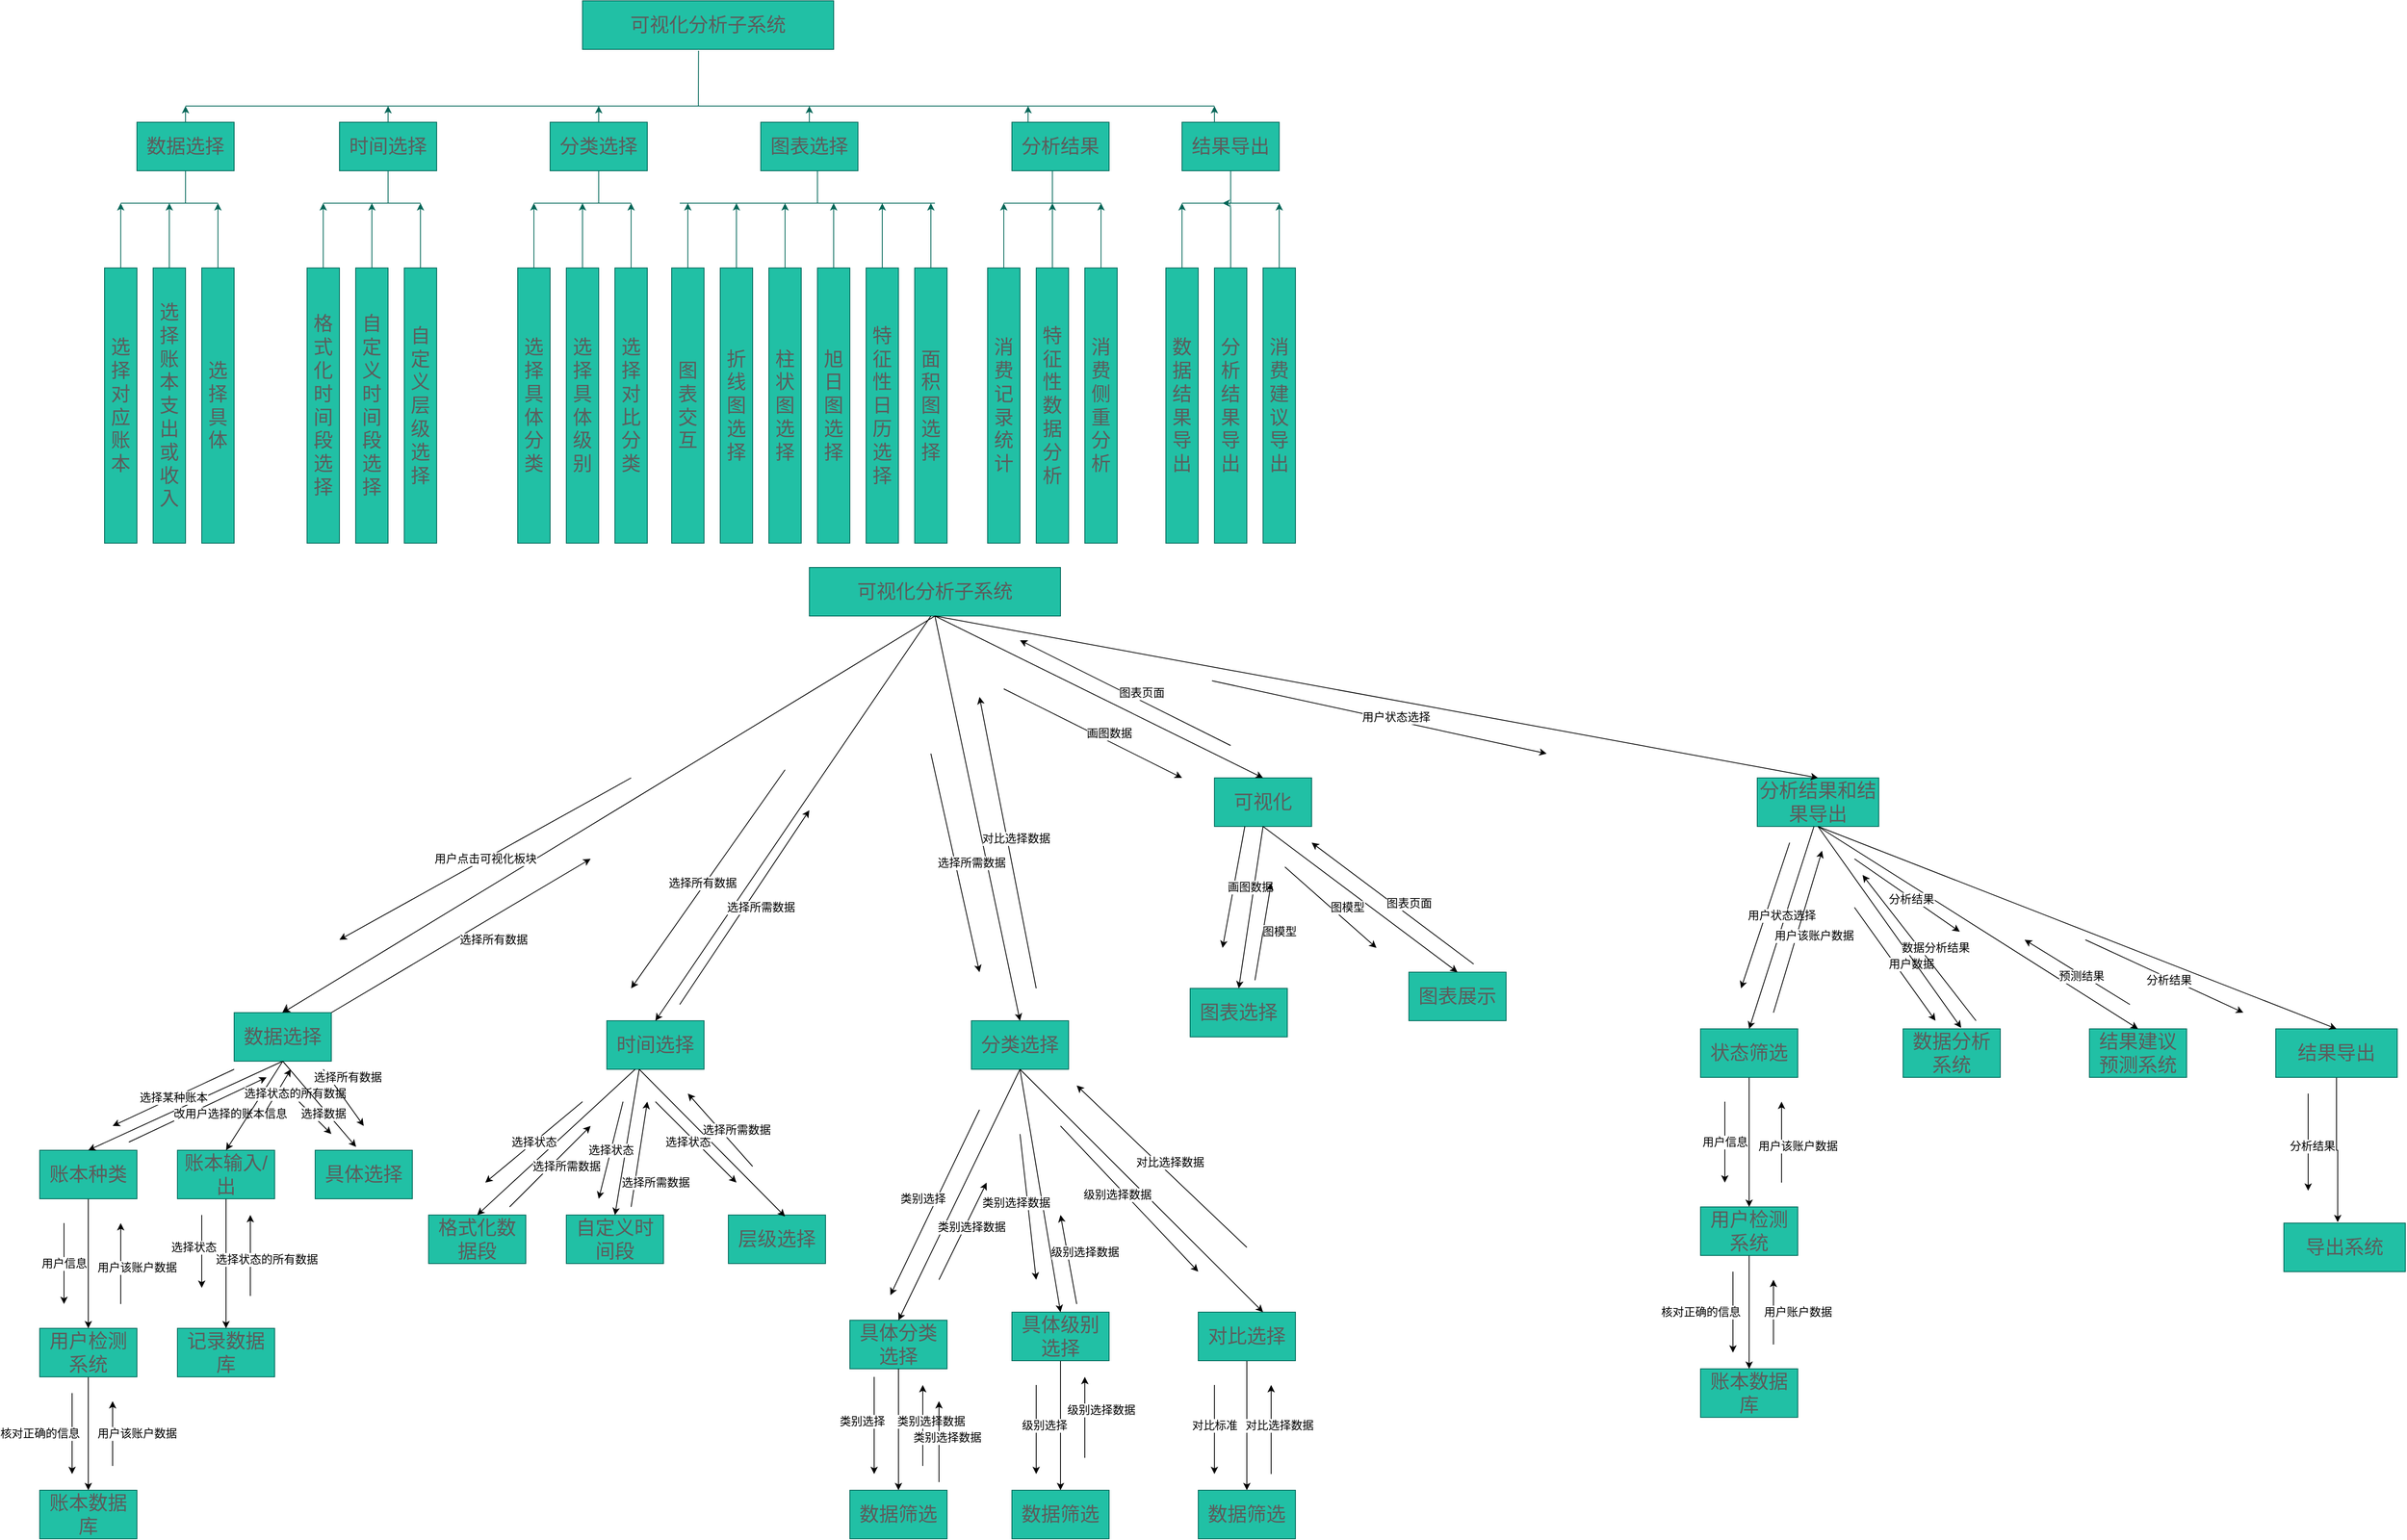 <mxfile version="14.6.11" type="github">
  <diagram name="Page-1" id="97916047-d0de-89f5-080d-49f4d83e522f">
    <mxGraphModel dx="2031" dy="1016" grid="1" gridSize="10" guides="1" tooltips="1" connect="1" arrows="1" fold="1" page="1" pageScale="1.5" pageWidth="1169" pageHeight="827" math="0" shadow="0">
      <root>
        <mxCell id="0" />
        <mxCell id="1" parent="0" />
        <mxCell id="-dwuJ-2jCIBEUxygUdDu-56" value="&lt;font style=&quot;font-size: 24px&quot;&gt;可视化分析子系统&lt;/font&gt;" style="whiteSpace=wrap;html=1;fillColor=#21C0A5;strokeColor=#006658;fontColor=#5C5C5C;" vertex="1" parent="1">
          <mxGeometry x="890" y="270" width="310" height="60" as="geometry" />
        </mxCell>
        <mxCell id="-dwuJ-2jCIBEUxygUdDu-102" style="edgeStyle=elbowEdgeStyle;orthogonalLoop=1;jettySize=auto;html=1;strokeColor=#006658;fontColor=#5C5C5C;" edge="1" parent="1" source="-dwuJ-2jCIBEUxygUdDu-58">
          <mxGeometry relative="1" as="geometry">
            <mxPoint x="400" y="400" as="targetPoint" />
          </mxGeometry>
        </mxCell>
        <mxCell id="-dwuJ-2jCIBEUxygUdDu-58" value="数据选择" style="whiteSpace=wrap;html=1;fontSize=24;fillColor=#21C0A5;strokeColor=#006658;fontColor=#5C5C5C;" vertex="1" parent="1">
          <mxGeometry x="340" y="420" width="120" height="60" as="geometry" />
        </mxCell>
        <mxCell id="-dwuJ-2jCIBEUxygUdDu-103" style="edgeStyle=elbowEdgeStyle;orthogonalLoop=1;jettySize=auto;html=1;strokeColor=#006658;fontColor=#5C5C5C;" edge="1" parent="1" source="-dwuJ-2jCIBEUxygUdDu-60">
          <mxGeometry relative="1" as="geometry">
            <mxPoint x="650" y="400" as="targetPoint" />
          </mxGeometry>
        </mxCell>
        <mxCell id="-dwuJ-2jCIBEUxygUdDu-60" value="时间选择" style="whiteSpace=wrap;html=1;fontSize=24;fillColor=#21C0A5;strokeColor=#006658;fontColor=#5C5C5C;" vertex="1" parent="1">
          <mxGeometry x="590" y="420" width="120" height="60" as="geometry" />
        </mxCell>
        <mxCell id="-dwuJ-2jCIBEUxygUdDu-105" style="edgeStyle=elbowEdgeStyle;orthogonalLoop=1;jettySize=auto;html=1;strokeColor=#006658;fontColor=#5C5C5C;" edge="1" parent="1" source="-dwuJ-2jCIBEUxygUdDu-61">
          <mxGeometry relative="1" as="geometry">
            <mxPoint x="910" y="400" as="targetPoint" />
          </mxGeometry>
        </mxCell>
        <mxCell id="-dwuJ-2jCIBEUxygUdDu-61" value="分类选择" style="whiteSpace=wrap;html=1;fontSize=24;fillColor=#21C0A5;strokeColor=#006658;fontColor=#5C5C5C;" vertex="1" parent="1">
          <mxGeometry x="850" y="420" width="120" height="60" as="geometry" />
        </mxCell>
        <mxCell id="-dwuJ-2jCIBEUxygUdDu-106" style="edgeStyle=elbowEdgeStyle;orthogonalLoop=1;jettySize=auto;html=1;strokeColor=#006658;fontColor=#5C5C5C;" edge="1" parent="1" source="-dwuJ-2jCIBEUxygUdDu-62">
          <mxGeometry relative="1" as="geometry">
            <mxPoint x="1170" y="400" as="targetPoint" />
          </mxGeometry>
        </mxCell>
        <mxCell id="-dwuJ-2jCIBEUxygUdDu-62" value="&lt;span&gt;图表选择&lt;/span&gt;" style="whiteSpace=wrap;html=1;fontSize=24;fillColor=#21C0A5;strokeColor=#006658;fontColor=#5C5C5C;" vertex="1" parent="1">
          <mxGeometry x="1110" y="420" width="120" height="60" as="geometry" />
        </mxCell>
        <mxCell id="-dwuJ-2jCIBEUxygUdDu-107" style="edgeStyle=elbowEdgeStyle;orthogonalLoop=1;jettySize=auto;html=1;strokeColor=#006658;fontColor=#5C5C5C;" edge="1" parent="1" source="-dwuJ-2jCIBEUxygUdDu-64">
          <mxGeometry relative="1" as="geometry">
            <mxPoint x="1440" y="400" as="targetPoint" />
          </mxGeometry>
        </mxCell>
        <mxCell id="-dwuJ-2jCIBEUxygUdDu-64" value="分析结果" style="whiteSpace=wrap;html=1;fontSize=24;fillColor=#21C0A5;strokeColor=#006658;fontColor=#5C5C5C;" vertex="1" parent="1">
          <mxGeometry x="1420" y="420" width="120" height="60" as="geometry" />
        </mxCell>
        <mxCell id="-dwuJ-2jCIBEUxygUdDu-131" style="edgeStyle=elbowEdgeStyle;orthogonalLoop=1;jettySize=auto;html=1;strokeColor=#006658;fontColor=#5C5C5C;" edge="1" parent="1" source="-dwuJ-2jCIBEUxygUdDu-65">
          <mxGeometry relative="1" as="geometry">
            <mxPoint x="1670" y="400" as="targetPoint" />
          </mxGeometry>
        </mxCell>
        <mxCell id="-dwuJ-2jCIBEUxygUdDu-65" value="结果导出" style="whiteSpace=wrap;html=1;fontSize=24;fillColor=#21C0A5;strokeColor=#006658;fontColor=#5C5C5C;" vertex="1" parent="1">
          <mxGeometry x="1630" y="420" width="120" height="60" as="geometry" />
        </mxCell>
        <mxCell id="-dwuJ-2jCIBEUxygUdDu-113" style="edgeStyle=elbowEdgeStyle;orthogonalLoop=1;jettySize=auto;html=1;strokeColor=#006658;fontColor=#5C5C5C;" edge="1" parent="1" source="-dwuJ-2jCIBEUxygUdDu-67">
          <mxGeometry relative="1" as="geometry">
            <mxPoint x="320" y="520" as="targetPoint" />
          </mxGeometry>
        </mxCell>
        <mxCell id="-dwuJ-2jCIBEUxygUdDu-67" value="&lt;font style=&quot;font-size: 24px&quot;&gt;选择对应账本&lt;/font&gt;" style="whiteSpace=wrap;html=1;fillColor=#21C0A5;strokeColor=#006658;fontColor=#5C5C5C;" vertex="1" parent="1">
          <mxGeometry x="300" y="600" width="40" height="340" as="geometry" />
        </mxCell>
        <mxCell id="-dwuJ-2jCIBEUxygUdDu-114" style="edgeStyle=elbowEdgeStyle;orthogonalLoop=1;jettySize=auto;html=1;strokeColor=#006658;fontColor=#5C5C5C;" edge="1" parent="1" source="-dwuJ-2jCIBEUxygUdDu-68">
          <mxGeometry relative="1" as="geometry">
            <mxPoint x="380" y="520" as="targetPoint" />
          </mxGeometry>
        </mxCell>
        <mxCell id="-dwuJ-2jCIBEUxygUdDu-68" value="&lt;span style=&quot;font-size: 24px&quot;&gt;选择账本支出或收入&lt;/span&gt;" style="whiteSpace=wrap;html=1;fillColor=#21C0A5;strokeColor=#006658;fontColor=#5C5C5C;" vertex="1" parent="1">
          <mxGeometry x="360" y="600" width="40" height="340" as="geometry" />
        </mxCell>
        <mxCell id="-dwuJ-2jCIBEUxygUdDu-115" style="edgeStyle=elbowEdgeStyle;orthogonalLoop=1;jettySize=auto;html=1;strokeColor=#006658;fontColor=#5C5C5C;" edge="1" parent="1" source="-dwuJ-2jCIBEUxygUdDu-69">
          <mxGeometry relative="1" as="geometry">
            <mxPoint x="440" y="520" as="targetPoint" />
          </mxGeometry>
        </mxCell>
        <mxCell id="-dwuJ-2jCIBEUxygUdDu-69" value="&lt;span style=&quot;font-size: 24px&quot;&gt;选择具体&lt;/span&gt;" style="whiteSpace=wrap;html=1;fillColor=#21C0A5;strokeColor=#006658;fontColor=#5C5C5C;" vertex="1" parent="1">
          <mxGeometry x="420" y="600" width="40" height="340" as="geometry" />
        </mxCell>
        <mxCell id="-dwuJ-2jCIBEUxygUdDu-118" style="edgeStyle=elbowEdgeStyle;orthogonalLoop=1;jettySize=auto;html=1;strokeColor=#006658;fontColor=#5C5C5C;" edge="1" parent="1" source="-dwuJ-2jCIBEUxygUdDu-70">
          <mxGeometry relative="1" as="geometry">
            <mxPoint x="570" y="520" as="targetPoint" />
          </mxGeometry>
        </mxCell>
        <mxCell id="-dwuJ-2jCIBEUxygUdDu-70" value="&lt;span style=&quot;font-size: 24px&quot;&gt;格式化时间段选择&lt;/span&gt;" style="whiteSpace=wrap;html=1;fillColor=#21C0A5;strokeColor=#006658;fontColor=#5C5C5C;" vertex="1" parent="1">
          <mxGeometry x="550" y="600" width="40" height="340" as="geometry" />
        </mxCell>
        <mxCell id="-dwuJ-2jCIBEUxygUdDu-119" style="edgeStyle=elbowEdgeStyle;orthogonalLoop=1;jettySize=auto;html=1;strokeColor=#006658;fontColor=#5C5C5C;" edge="1" parent="1" source="-dwuJ-2jCIBEUxygUdDu-71">
          <mxGeometry relative="1" as="geometry">
            <mxPoint x="630" y="520" as="targetPoint" />
          </mxGeometry>
        </mxCell>
        <mxCell id="-dwuJ-2jCIBEUxygUdDu-71" value="&lt;span style=&quot;font-size: 24px&quot;&gt;自定义时间段选择&lt;/span&gt;" style="whiteSpace=wrap;html=1;fillColor=#21C0A5;strokeColor=#006658;fontColor=#5C5C5C;" vertex="1" parent="1">
          <mxGeometry x="610" y="600" width="40" height="340" as="geometry" />
        </mxCell>
        <mxCell id="-dwuJ-2jCIBEUxygUdDu-120" style="edgeStyle=elbowEdgeStyle;orthogonalLoop=1;jettySize=auto;html=1;strokeColor=#006658;fontColor=#5C5C5C;" edge="1" parent="1" source="-dwuJ-2jCIBEUxygUdDu-72">
          <mxGeometry relative="1" as="geometry">
            <mxPoint x="690" y="520" as="targetPoint" />
          </mxGeometry>
        </mxCell>
        <mxCell id="-dwuJ-2jCIBEUxygUdDu-72" value="&lt;span style=&quot;font-size: 24px&quot;&gt;自定义层级选择&lt;/span&gt;" style="whiteSpace=wrap;html=1;fillColor=#21C0A5;strokeColor=#006658;fontColor=#5C5C5C;" vertex="1" parent="1">
          <mxGeometry x="670" y="600" width="40" height="340" as="geometry" />
        </mxCell>
        <mxCell id="-dwuJ-2jCIBEUxygUdDu-139" style="edgeStyle=elbowEdgeStyle;orthogonalLoop=1;jettySize=auto;html=1;exitX=0.5;exitY=0;exitDx=0;exitDy=0;strokeColor=#006658;fontColor=#5C5C5C;" edge="1" parent="1" source="-dwuJ-2jCIBEUxygUdDu-75">
          <mxGeometry relative="1" as="geometry">
            <mxPoint x="830" y="520" as="targetPoint" />
          </mxGeometry>
        </mxCell>
        <mxCell id="-dwuJ-2jCIBEUxygUdDu-75" value="&lt;span style=&quot;font-size: 24px&quot;&gt;选择具体分类&lt;/span&gt;" style="whiteSpace=wrap;html=1;fillColor=#21C0A5;strokeColor=#006658;fontColor=#5C5C5C;" vertex="1" parent="1">
          <mxGeometry x="810" y="600" width="40" height="340" as="geometry" />
        </mxCell>
        <mxCell id="-dwuJ-2jCIBEUxygUdDu-140" style="edgeStyle=elbowEdgeStyle;orthogonalLoop=1;jettySize=auto;html=1;strokeColor=#006658;fontColor=#5C5C5C;" edge="1" parent="1" source="-dwuJ-2jCIBEUxygUdDu-76">
          <mxGeometry relative="1" as="geometry">
            <mxPoint x="890" y="520" as="targetPoint" />
          </mxGeometry>
        </mxCell>
        <mxCell id="-dwuJ-2jCIBEUxygUdDu-76" value="&lt;span style=&quot;font-size: 24px&quot;&gt;选择具体级别&lt;/span&gt;" style="whiteSpace=wrap;html=1;fillColor=#21C0A5;strokeColor=#006658;fontColor=#5C5C5C;" vertex="1" parent="1">
          <mxGeometry x="870" y="600" width="40" height="340" as="geometry" />
        </mxCell>
        <mxCell id="-dwuJ-2jCIBEUxygUdDu-141" style="edgeStyle=elbowEdgeStyle;orthogonalLoop=1;jettySize=auto;html=1;strokeColor=#006658;fontColor=#5C5C5C;" edge="1" parent="1" source="-dwuJ-2jCIBEUxygUdDu-77">
          <mxGeometry relative="1" as="geometry">
            <mxPoint x="950" y="520" as="targetPoint" />
          </mxGeometry>
        </mxCell>
        <mxCell id="-dwuJ-2jCIBEUxygUdDu-77" value="&lt;span style=&quot;font-size: 24px&quot;&gt;选择对比分类&lt;/span&gt;" style="whiteSpace=wrap;html=1;fillColor=#21C0A5;strokeColor=#006658;fontColor=#5C5C5C;" vertex="1" parent="1">
          <mxGeometry x="930" y="600" width="40" height="340" as="geometry" />
        </mxCell>
        <mxCell id="-dwuJ-2jCIBEUxygUdDu-146" style="edgeStyle=elbowEdgeStyle;orthogonalLoop=1;jettySize=auto;html=1;strokeColor=#006658;fontColor=#5C5C5C;" edge="1" parent="1" source="-dwuJ-2jCIBEUxygUdDu-78">
          <mxGeometry relative="1" as="geometry">
            <mxPoint x="1080" y="520" as="targetPoint" />
          </mxGeometry>
        </mxCell>
        <mxCell id="-dwuJ-2jCIBEUxygUdDu-78" value="&lt;span style=&quot;font-size: 24px&quot;&gt;折线图选择&lt;/span&gt;" style="whiteSpace=wrap;html=1;fillColor=#21C0A5;strokeColor=#006658;fontColor=#5C5C5C;" vertex="1" parent="1">
          <mxGeometry x="1060" y="600" width="40" height="340" as="geometry" />
        </mxCell>
        <mxCell id="-dwuJ-2jCIBEUxygUdDu-147" style="edgeStyle=elbowEdgeStyle;orthogonalLoop=1;jettySize=auto;html=1;strokeColor=#006658;fontColor=#5C5C5C;" edge="1" parent="1" source="-dwuJ-2jCIBEUxygUdDu-79">
          <mxGeometry relative="1" as="geometry">
            <mxPoint x="1140" y="520" as="targetPoint" />
          </mxGeometry>
        </mxCell>
        <mxCell id="-dwuJ-2jCIBEUxygUdDu-79" value="&lt;span style=&quot;font-size: 24px&quot;&gt;柱状图选择&lt;/span&gt;" style="whiteSpace=wrap;html=1;fillColor=#21C0A5;strokeColor=#006658;fontColor=#5C5C5C;" vertex="1" parent="1">
          <mxGeometry x="1120" y="600" width="40" height="340" as="geometry" />
        </mxCell>
        <mxCell id="-dwuJ-2jCIBEUxygUdDu-148" style="edgeStyle=elbowEdgeStyle;orthogonalLoop=1;jettySize=auto;html=1;strokeColor=#006658;fontColor=#5C5C5C;" edge="1" parent="1" source="-dwuJ-2jCIBEUxygUdDu-80">
          <mxGeometry relative="1" as="geometry">
            <mxPoint x="1200" y="520" as="targetPoint" />
          </mxGeometry>
        </mxCell>
        <mxCell id="-dwuJ-2jCIBEUxygUdDu-80" value="&lt;span style=&quot;font-size: 24px&quot;&gt;旭日图选择&lt;/span&gt;" style="whiteSpace=wrap;html=1;fillColor=#21C0A5;strokeColor=#006658;fontColor=#5C5C5C;" vertex="1" parent="1">
          <mxGeometry x="1180" y="600" width="40" height="340" as="geometry" />
        </mxCell>
        <mxCell id="-dwuJ-2jCIBEUxygUdDu-149" style="edgeStyle=elbowEdgeStyle;orthogonalLoop=1;jettySize=auto;html=1;strokeColor=#006658;fontColor=#5C5C5C;" edge="1" parent="1" source="-dwuJ-2jCIBEUxygUdDu-81">
          <mxGeometry relative="1" as="geometry">
            <mxPoint x="1260" y="520" as="targetPoint" />
          </mxGeometry>
        </mxCell>
        <mxCell id="-dwuJ-2jCIBEUxygUdDu-81" value="&lt;span style=&quot;font-size: 24px&quot;&gt;特征性日历选择&lt;/span&gt;" style="whiteSpace=wrap;html=1;fillColor=#21C0A5;strokeColor=#006658;fontColor=#5C5C5C;" vertex="1" parent="1">
          <mxGeometry x="1240" y="600" width="40" height="340" as="geometry" />
        </mxCell>
        <mxCell id="-dwuJ-2jCIBEUxygUdDu-150" style="edgeStyle=elbowEdgeStyle;orthogonalLoop=1;jettySize=auto;html=1;strokeColor=#006658;fontColor=#5C5C5C;" edge="1" parent="1" source="-dwuJ-2jCIBEUxygUdDu-82">
          <mxGeometry relative="1" as="geometry">
            <mxPoint x="1320" y="520" as="targetPoint" />
          </mxGeometry>
        </mxCell>
        <mxCell id="-dwuJ-2jCIBEUxygUdDu-82" value="&lt;span style=&quot;font-size: 24px&quot;&gt;面积图选择&lt;/span&gt;" style="whiteSpace=wrap;html=1;fillColor=#21C0A5;strokeColor=#006658;fontColor=#5C5C5C;" vertex="1" parent="1">
          <mxGeometry x="1300" y="600" width="40" height="340" as="geometry" />
        </mxCell>
        <mxCell id="-dwuJ-2jCIBEUxygUdDu-135" style="edgeStyle=elbowEdgeStyle;orthogonalLoop=1;jettySize=auto;html=1;strokeColor=#006658;fontColor=#5C5C5C;" edge="1" parent="1" source="-dwuJ-2jCIBEUxygUdDu-83">
          <mxGeometry relative="1" as="geometry">
            <mxPoint x="1410" y="520" as="targetPoint" />
          </mxGeometry>
        </mxCell>
        <mxCell id="-dwuJ-2jCIBEUxygUdDu-83" value="&lt;span style=&quot;font-size: 24px&quot;&gt;消费记录统计&lt;/span&gt;" style="whiteSpace=wrap;html=1;fillColor=#21C0A5;strokeColor=#006658;fontColor=#5C5C5C;" vertex="1" parent="1">
          <mxGeometry x="1390" y="600" width="40" height="340" as="geometry" />
        </mxCell>
        <mxCell id="-dwuJ-2jCIBEUxygUdDu-136" style="edgeStyle=elbowEdgeStyle;orthogonalLoop=1;jettySize=auto;html=1;strokeColor=#006658;fontColor=#5C5C5C;" edge="1" parent="1" source="-dwuJ-2jCIBEUxygUdDu-85">
          <mxGeometry relative="1" as="geometry">
            <mxPoint x="1470" y="520" as="targetPoint" />
          </mxGeometry>
        </mxCell>
        <mxCell id="-dwuJ-2jCIBEUxygUdDu-85" value="&lt;span style=&quot;font-size: 24px&quot;&gt;特征性数据分析&lt;/span&gt;" style="whiteSpace=wrap;html=1;fillColor=#21C0A5;strokeColor=#006658;fontColor=#5C5C5C;" vertex="1" parent="1">
          <mxGeometry x="1450" y="600" width="40" height="340" as="geometry" />
        </mxCell>
        <mxCell id="-dwuJ-2jCIBEUxygUdDu-138" style="edgeStyle=elbowEdgeStyle;orthogonalLoop=1;jettySize=auto;html=1;strokeColor=#006658;fontColor=#5C5C5C;" edge="1" parent="1" source="-dwuJ-2jCIBEUxygUdDu-86">
          <mxGeometry relative="1" as="geometry">
            <mxPoint x="1530" y="520" as="targetPoint" />
          </mxGeometry>
        </mxCell>
        <mxCell id="-dwuJ-2jCIBEUxygUdDu-86" value="&lt;span style=&quot;font-size: 24px&quot;&gt;消费侧重分析&lt;/span&gt;" style="whiteSpace=wrap;html=1;fillColor=#21C0A5;strokeColor=#006658;fontColor=#5C5C5C;" vertex="1" parent="1">
          <mxGeometry x="1510" y="600" width="40" height="340" as="geometry" />
        </mxCell>
        <mxCell id="-dwuJ-2jCIBEUxygUdDu-132" style="edgeStyle=elbowEdgeStyle;orthogonalLoop=1;jettySize=auto;html=1;strokeColor=#006658;fontColor=#5C5C5C;" edge="1" parent="1" source="-dwuJ-2jCIBEUxygUdDu-87">
          <mxGeometry relative="1" as="geometry">
            <mxPoint x="1630" y="520" as="targetPoint" />
          </mxGeometry>
        </mxCell>
        <mxCell id="-dwuJ-2jCIBEUxygUdDu-87" value="&lt;span style=&quot;font-size: 24px&quot;&gt;数据结果导出&lt;/span&gt;" style="whiteSpace=wrap;html=1;fillColor=#21C0A5;strokeColor=#006658;fontColor=#5C5C5C;" vertex="1" parent="1">
          <mxGeometry x="1610" y="600" width="40" height="340" as="geometry" />
        </mxCell>
        <mxCell id="-dwuJ-2jCIBEUxygUdDu-133" style="edgeStyle=elbowEdgeStyle;orthogonalLoop=1;jettySize=auto;html=1;strokeColor=#006658;fontColor=#5C5C5C;" edge="1" parent="1" source="-dwuJ-2jCIBEUxygUdDu-88">
          <mxGeometry relative="1" as="geometry">
            <mxPoint x="1680" y="520" as="targetPoint" />
            <Array as="points">
              <mxPoint x="1690" y="570" />
            </Array>
          </mxGeometry>
        </mxCell>
        <mxCell id="-dwuJ-2jCIBEUxygUdDu-88" value="&lt;span style=&quot;font-size: 24px&quot;&gt;分析结果导出&lt;/span&gt;&lt;span style=&quot;color: rgba(0 , 0 , 0 , 0) ; font-family: monospace ; font-size: 0px&quot;&gt;%3CmxGraphModel%3E%3Croot%3E%3CmxCell%20id%3D%220%22%2F%3E%3CmxCell%20id%3D%221%22%20parent%3D%220%22%2F%3E%3CmxCell%20id%3D%222%22%20value%3D%22%26lt%3Bspan%20style%3D%26quot%3Bfont-size%3A%2024px%26quot%3B%26gt%3B%E6%B6%88%E8%B4%B9%E4%BE%A7%E9%87%8D%E5%88%86%E6%9E%90%26lt%3B%2Fspan%26gt%3B%22%20style%3D%22rounded%3D0%3BwhiteSpace%3Dwrap%3Bhtml%3D1%3B%22%20vertex%3D%221%22%20parent%3D%221%22%3E%3CmxGeometry%20x%3D%221510%22%20y%3D%22600%22%20width%3D%2240%22%20height%3D%22340%22%20as%3D%22geometry%22%2F%3E%3C%2FmxCell%3E%3C%2Froot%3E%3C%2FmxGraphModel%3E&lt;/span&gt;" style="whiteSpace=wrap;html=1;fillColor=#21C0A5;strokeColor=#006658;fontColor=#5C5C5C;" vertex="1" parent="1">
          <mxGeometry x="1670" y="600" width="40" height="340" as="geometry" />
        </mxCell>
        <mxCell id="-dwuJ-2jCIBEUxygUdDu-134" style="edgeStyle=elbowEdgeStyle;orthogonalLoop=1;jettySize=auto;html=1;strokeColor=#006658;fontColor=#5C5C5C;" edge="1" parent="1" source="-dwuJ-2jCIBEUxygUdDu-89">
          <mxGeometry relative="1" as="geometry">
            <mxPoint x="1750" y="520" as="targetPoint" />
          </mxGeometry>
        </mxCell>
        <mxCell id="-dwuJ-2jCIBEUxygUdDu-89" value="&lt;span style=&quot;font-size: 24px&quot;&gt;消费建议导出&lt;/span&gt;" style="whiteSpace=wrap;html=1;fillColor=#21C0A5;strokeColor=#006658;fontColor=#5C5C5C;" vertex="1" parent="1">
          <mxGeometry x="1730" y="600" width="40" height="340" as="geometry" />
        </mxCell>
        <mxCell id="-dwuJ-2jCIBEUxygUdDu-144" style="edgeStyle=elbowEdgeStyle;orthogonalLoop=1;jettySize=auto;html=1;strokeColor=#006658;fontColor=#5C5C5C;" edge="1" parent="1" source="-dwuJ-2jCIBEUxygUdDu-90">
          <mxGeometry relative="1" as="geometry">
            <mxPoint x="1020" y="520" as="targetPoint" />
          </mxGeometry>
        </mxCell>
        <mxCell id="-dwuJ-2jCIBEUxygUdDu-90" value="&lt;span style=&quot;font-size: 24px&quot;&gt;图表交互&lt;/span&gt;" style="whiteSpace=wrap;html=1;fillColor=#21C0A5;strokeColor=#006658;fontColor=#5C5C5C;" vertex="1" parent="1">
          <mxGeometry x="1000" y="600" width="40" height="340" as="geometry" />
        </mxCell>
        <mxCell id="-dwuJ-2jCIBEUxygUdDu-100" value="" style="endArrow=none;html=1;entryX=0.462;entryY=1.028;entryDx=0;entryDy=0;entryPerimeter=0;strokeColor=#006658;fontColor=#5C5C5C;" edge="1" parent="1" target="-dwuJ-2jCIBEUxygUdDu-56">
          <mxGeometry width="50" height="50" relative="1" as="geometry">
            <mxPoint x="1033" y="400" as="sourcePoint" />
            <mxPoint x="1240" y="500" as="targetPoint" />
          </mxGeometry>
        </mxCell>
        <mxCell id="-dwuJ-2jCIBEUxygUdDu-101" value="" style="endArrow=none;html=1;strokeColor=#006658;fontColor=#5C5C5C;" edge="1" parent="1">
          <mxGeometry width="50" height="50" relative="1" as="geometry">
            <mxPoint x="400" y="400" as="sourcePoint" />
            <mxPoint x="1670" y="400" as="targetPoint" />
          </mxGeometry>
        </mxCell>
        <mxCell id="-dwuJ-2jCIBEUxygUdDu-111" value="" style="endArrow=none;html=1;entryX=0.5;entryY=1;entryDx=0;entryDy=0;strokeColor=#006658;fontColor=#5C5C5C;" edge="1" parent="1" target="-dwuJ-2jCIBEUxygUdDu-58">
          <mxGeometry width="50" height="50" relative="1" as="geometry">
            <mxPoint x="400" y="520" as="sourcePoint" />
            <mxPoint x="390" y="520" as="targetPoint" />
          </mxGeometry>
        </mxCell>
        <mxCell id="-dwuJ-2jCIBEUxygUdDu-112" value="" style="endArrow=none;html=1;strokeColor=#006658;fontColor=#5C5C5C;" edge="1" parent="1">
          <mxGeometry width="50" height="50" relative="1" as="geometry">
            <mxPoint x="320" y="520" as="sourcePoint" />
            <mxPoint x="440" y="520" as="targetPoint" />
          </mxGeometry>
        </mxCell>
        <mxCell id="-dwuJ-2jCIBEUxygUdDu-116" value="" style="endArrow=none;html=1;entryX=0.5;entryY=1;entryDx=0;entryDy=0;strokeColor=#006658;fontColor=#5C5C5C;" edge="1" parent="1" target="-dwuJ-2jCIBEUxygUdDu-60">
          <mxGeometry width="50" height="50" relative="1" as="geometry">
            <mxPoint x="650" y="520" as="sourcePoint" />
            <mxPoint x="660" y="500" as="targetPoint" />
          </mxGeometry>
        </mxCell>
        <mxCell id="-dwuJ-2jCIBEUxygUdDu-117" value="" style="endArrow=none;html=1;strokeColor=#006658;fontColor=#5C5C5C;" edge="1" parent="1">
          <mxGeometry width="50" height="50" relative="1" as="geometry">
            <mxPoint x="570" y="520" as="sourcePoint" />
            <mxPoint x="690" y="520" as="targetPoint" />
          </mxGeometry>
        </mxCell>
        <mxCell id="-dwuJ-2jCIBEUxygUdDu-121" value="" style="endArrow=none;html=1;entryX=0.5;entryY=1;entryDx=0;entryDy=0;strokeColor=#006658;fontColor=#5C5C5C;" edge="1" parent="1">
          <mxGeometry width="50" height="50" relative="1" as="geometry">
            <mxPoint x="910" y="520" as="sourcePoint" />
            <mxPoint x="910" y="480" as="targetPoint" />
          </mxGeometry>
        </mxCell>
        <mxCell id="-dwuJ-2jCIBEUxygUdDu-122" value="" style="endArrow=none;html=1;strokeColor=#006658;fontColor=#5C5C5C;" edge="1" parent="1">
          <mxGeometry width="50" height="50" relative="1" as="geometry">
            <mxPoint x="830" y="520" as="sourcePoint" />
            <mxPoint x="950" y="520" as="targetPoint" />
          </mxGeometry>
        </mxCell>
        <mxCell id="-dwuJ-2jCIBEUxygUdDu-127" value="" style="endArrow=none;html=1;strokeColor=#006658;fontColor=#5C5C5C;" edge="1" parent="1">
          <mxGeometry width="50" height="50" relative="1" as="geometry">
            <mxPoint x="1470" y="520" as="sourcePoint" />
            <mxPoint x="1470" y="480" as="targetPoint" />
          </mxGeometry>
        </mxCell>
        <mxCell id="-dwuJ-2jCIBEUxygUdDu-128" value="" style="endArrow=none;html=1;strokeColor=#006658;fontColor=#5C5C5C;" edge="1" parent="1">
          <mxGeometry width="50" height="50" relative="1" as="geometry">
            <mxPoint x="1410" y="520" as="sourcePoint" />
            <mxPoint x="1530" y="520" as="targetPoint" />
          </mxGeometry>
        </mxCell>
        <mxCell id="-dwuJ-2jCIBEUxygUdDu-129" value="" style="endArrow=none;html=1;entryX=0.5;entryY=1;entryDx=0;entryDy=0;strokeColor=#006658;fontColor=#5C5C5C;" edge="1" parent="1" target="-dwuJ-2jCIBEUxygUdDu-65">
          <mxGeometry width="50" height="50" relative="1" as="geometry">
            <mxPoint x="1690" y="520" as="sourcePoint" />
            <mxPoint x="1670" y="480" as="targetPoint" />
          </mxGeometry>
        </mxCell>
        <mxCell id="-dwuJ-2jCIBEUxygUdDu-130" value="" style="endArrow=none;html=1;strokeColor=#006658;fontColor=#5C5C5C;" edge="1" parent="1">
          <mxGeometry width="50" height="50" relative="1" as="geometry">
            <mxPoint x="1630" y="520" as="sourcePoint" />
            <mxPoint x="1750" y="520" as="targetPoint" />
          </mxGeometry>
        </mxCell>
        <mxCell id="-dwuJ-2jCIBEUxygUdDu-142" value="" style="endArrow=none;html=1;entryX=0.5;entryY=1;entryDx=0;entryDy=0;strokeColor=#006658;fontColor=#5C5C5C;" edge="1" parent="1">
          <mxGeometry width="50" height="50" relative="1" as="geometry">
            <mxPoint x="1180" y="520" as="sourcePoint" />
            <mxPoint x="1180" y="480" as="targetPoint" />
          </mxGeometry>
        </mxCell>
        <mxCell id="-dwuJ-2jCIBEUxygUdDu-143" value="" style="endArrow=none;html=1;strokeColor=#006658;fontColor=#5C5C5C;" edge="1" parent="1">
          <mxGeometry width="50" height="50" relative="1" as="geometry">
            <mxPoint x="1010" y="520" as="sourcePoint" />
            <mxPoint x="1325" y="520" as="targetPoint" />
          </mxGeometry>
        </mxCell>
        <mxCell id="-dwuJ-2jCIBEUxygUdDu-151" value="&lt;font style=&quot;font-size: 24px&quot;&gt;可视化分析子系统&lt;/font&gt;" style="whiteSpace=wrap;html=1;fillColor=#21C0A5;strokeColor=#006658;fontColor=#5C5C5C;" vertex="1" parent="1">
          <mxGeometry x="1170" y="970" width="310" height="60" as="geometry" />
        </mxCell>
        <mxCell id="-dwuJ-2jCIBEUxygUdDu-156" value="" style="endArrow=classic;html=1;entryX=0.5;entryY=0;entryDx=0;entryDy=0;exitX=0.5;exitY=1;exitDx=0;exitDy=0;" edge="1" parent="1" source="-dwuJ-2jCIBEUxygUdDu-151" target="-dwuJ-2jCIBEUxygUdDu-152">
          <mxGeometry width="50" height="50" relative="1" as="geometry">
            <mxPoint x="780" y="1410" as="sourcePoint" />
            <mxPoint x="830" y="1370" as="targetPoint" />
          </mxGeometry>
        </mxCell>
        <mxCell id="-dwuJ-2jCIBEUxygUdDu-157" value="时间选择" style="whiteSpace=wrap;html=1;fontSize=24;fillColor=#21C0A5;strokeColor=#006658;fontColor=#5C5C5C;" vertex="1" parent="1">
          <mxGeometry x="920" y="1530" width="120" height="60" as="geometry" />
        </mxCell>
        <mxCell id="-dwuJ-2jCIBEUxygUdDu-158" value="分类选择" style="whiteSpace=wrap;html=1;fontSize=24;fillColor=#21C0A5;strokeColor=#006658;fontColor=#5C5C5C;" vertex="1" parent="1">
          <mxGeometry x="1370" y="1530" width="120" height="60" as="geometry" />
        </mxCell>
        <mxCell id="-dwuJ-2jCIBEUxygUdDu-159" value="&lt;span&gt;具体分类选择&lt;/span&gt;" style="whiteSpace=wrap;html=1;fontSize=24;fillColor=#21C0A5;strokeColor=#006658;fontColor=#5C5C5C;" vertex="1" parent="1">
          <mxGeometry x="1220" y="1900" width="120" height="60" as="geometry" />
        </mxCell>
        <mxCell id="-dwuJ-2jCIBEUxygUdDu-161" value="" style="endArrow=classic;html=1;entryX=0.5;entryY=0;entryDx=0;entryDy=0;" edge="1" parent="1" target="-dwuJ-2jCIBEUxygUdDu-157">
          <mxGeometry width="50" height="50" relative="1" as="geometry">
            <mxPoint x="1320" y="1030" as="sourcePoint" />
            <mxPoint x="530" y="1460" as="targetPoint" />
          </mxGeometry>
        </mxCell>
        <mxCell id="-dwuJ-2jCIBEUxygUdDu-162" value="" style="endArrow=classic;html=1;entryX=0.5;entryY=0;entryDx=0;entryDy=0;exitX=0.5;exitY=1;exitDx=0;exitDy=0;" edge="1" parent="1" source="-dwuJ-2jCIBEUxygUdDu-151" target="-dwuJ-2jCIBEUxygUdDu-158">
          <mxGeometry width="50" height="50" relative="1" as="geometry">
            <mxPoint x="1035" y="1360" as="sourcePoint" />
            <mxPoint x="540" y="1470" as="targetPoint" />
          </mxGeometry>
        </mxCell>
        <mxCell id="-dwuJ-2jCIBEUxygUdDu-180" style="edgeStyle=orthogonalEdgeStyle;rounded=0;orthogonalLoop=1;jettySize=auto;html=1;entryX=0.5;entryY=0;entryDx=0;entryDy=0;" edge="1" parent="1" source="-dwuJ-2jCIBEUxygUdDu-163" target="-dwuJ-2jCIBEUxygUdDu-176">
          <mxGeometry relative="1" as="geometry" />
        </mxCell>
        <mxCell id="-dwuJ-2jCIBEUxygUdDu-163" value="账本种类" style="whiteSpace=wrap;html=1;fontSize=24;fillColor=#21C0A5;strokeColor=#006658;fontColor=#5C5C5C;" vertex="1" parent="1">
          <mxGeometry x="220" y="1690" width="120" height="60" as="geometry" />
        </mxCell>
        <mxCell id="-dwuJ-2jCIBEUxygUdDu-164" value="" style="endArrow=classic;html=1;entryX=0.5;entryY=0;entryDx=0;entryDy=0;exitX=0.5;exitY=1;exitDx=0;exitDy=0;startArrow=none;fontStyle=1" edge="1" parent="1" source="-dwuJ-2jCIBEUxygUdDu-152" target="-dwuJ-2jCIBEUxygUdDu-163">
          <mxGeometry width="50" height="50" relative="1" as="geometry">
            <mxPoint x="525" y="1510" as="sourcePoint" />
            <mxPoint x="30" y="1620" as="targetPoint" />
          </mxGeometry>
        </mxCell>
        <mxCell id="-dwuJ-2jCIBEUxygUdDu-152" value="数据选择" style="whiteSpace=wrap;html=1;fontSize=24;fillColor=#21C0A5;strokeColor=#006658;fontColor=#5C5C5C;" vertex="1" parent="1">
          <mxGeometry x="460" y="1520" width="120" height="60" as="geometry" />
        </mxCell>
        <mxCell id="-dwuJ-2jCIBEUxygUdDu-165" value="" style="endArrow=none;html=1;entryX=0.5;entryY=0;entryDx=0;entryDy=0;exitX=0.5;exitY=1;exitDx=0;exitDy=0;" edge="1" parent="1" target="-dwuJ-2jCIBEUxygUdDu-152">
          <mxGeometry width="50" height="50" relative="1" as="geometry">
            <mxPoint x="525" y="1510" as="sourcePoint" />
            <mxPoint x="310" y="1680" as="targetPoint" />
          </mxGeometry>
        </mxCell>
        <mxCell id="-dwuJ-2jCIBEUxygUdDu-170" value="" style="endArrow=classic;html=1;" edge="1" parent="1">
          <mxGeometry relative="1" as="geometry">
            <mxPoint x="460" y="1590" as="sourcePoint" />
            <mxPoint x="310" y="1660" as="targetPoint" />
          </mxGeometry>
        </mxCell>
        <mxCell id="-dwuJ-2jCIBEUxygUdDu-171" value="&lt;font style=&quot;font-size: 14px&quot;&gt;选择某种账本&lt;/font&gt;" style="edgeLabel;resizable=0;html=1;align=center;verticalAlign=middle;" connectable="0" vertex="1" parent="-dwuJ-2jCIBEUxygUdDu-170">
          <mxGeometry relative="1" as="geometry" />
        </mxCell>
        <mxCell id="-dwuJ-2jCIBEUxygUdDu-174" value="" style="endArrow=classic;html=1;" edge="1" parent="1">
          <mxGeometry relative="1" as="geometry">
            <mxPoint x="950" y="1230" as="sourcePoint" />
            <mxPoint x="590" y="1430" as="targetPoint" />
          </mxGeometry>
        </mxCell>
        <mxCell id="-dwuJ-2jCIBEUxygUdDu-175" value="&lt;span style=&quot;font-size: 14px&quot;&gt;用户点击可视化板块&lt;/span&gt;" style="edgeLabel;resizable=0;html=1;align=center;verticalAlign=middle;" connectable="0" vertex="1" parent="-dwuJ-2jCIBEUxygUdDu-174">
          <mxGeometry relative="1" as="geometry" />
        </mxCell>
        <mxCell id="-dwuJ-2jCIBEUxygUdDu-181" style="edgeStyle=orthogonalEdgeStyle;rounded=0;orthogonalLoop=1;jettySize=auto;html=1;" edge="1" parent="1" source="-dwuJ-2jCIBEUxygUdDu-176" target="-dwuJ-2jCIBEUxygUdDu-178">
          <mxGeometry relative="1" as="geometry" />
        </mxCell>
        <mxCell id="-dwuJ-2jCIBEUxygUdDu-176" value="用户检测系统" style="whiteSpace=wrap;html=1;fontSize=24;fillColor=#21C0A5;strokeColor=#006658;fontColor=#5C5C5C;" vertex="1" parent="1">
          <mxGeometry x="220" y="1910" width="120" height="60" as="geometry" />
        </mxCell>
        <mxCell id="-dwuJ-2jCIBEUxygUdDu-178" value="账本数据库" style="whiteSpace=wrap;html=1;fontSize=24;fillColor=#21C0A5;strokeColor=#006658;fontColor=#5C5C5C;" vertex="1" parent="1">
          <mxGeometry x="220" y="2110" width="120" height="60" as="geometry" />
        </mxCell>
        <mxCell id="-dwuJ-2jCIBEUxygUdDu-184" value="" style="endArrow=classic;html=1;" edge="1" parent="1">
          <mxGeometry relative="1" as="geometry">
            <mxPoint x="250" y="1780" as="sourcePoint" />
            <mxPoint x="250" y="1880" as="targetPoint" />
          </mxGeometry>
        </mxCell>
        <mxCell id="-dwuJ-2jCIBEUxygUdDu-185" value="&lt;span style=&quot;font-size: 14px&quot;&gt;用户信息&lt;/span&gt;" style="edgeLabel;resizable=0;html=1;align=center;verticalAlign=middle;" connectable="0" vertex="1" parent="-dwuJ-2jCIBEUxygUdDu-184">
          <mxGeometry relative="1" as="geometry" />
        </mxCell>
        <mxCell id="-dwuJ-2jCIBEUxygUdDu-186" value="" style="endArrow=classic;html=1;" edge="1" parent="1">
          <mxGeometry relative="1" as="geometry">
            <mxPoint x="260" y="1990" as="sourcePoint" />
            <mxPoint x="260" y="2090" as="targetPoint" />
          </mxGeometry>
        </mxCell>
        <mxCell id="-dwuJ-2jCIBEUxygUdDu-187" value="&lt;span style=&quot;font-size: 14px&quot;&gt;核对正确的信息&lt;/span&gt;" style="edgeLabel;resizable=0;html=1;align=center;verticalAlign=middle;" connectable="0" vertex="1" parent="-dwuJ-2jCIBEUxygUdDu-186">
          <mxGeometry relative="1" as="geometry">
            <mxPoint x="-40" as="offset" />
          </mxGeometry>
        </mxCell>
        <mxCell id="-dwuJ-2jCIBEUxygUdDu-188" value="" style="endArrow=classic;html=1;" edge="1" parent="1">
          <mxGeometry relative="1" as="geometry">
            <mxPoint x="310" y="2080" as="sourcePoint" />
            <mxPoint x="310" y="2000" as="targetPoint" />
          </mxGeometry>
        </mxCell>
        <mxCell id="-dwuJ-2jCIBEUxygUdDu-189" value="&lt;span style=&quot;font-size: 14px&quot;&gt;用户该账户数据&lt;/span&gt;" style="edgeLabel;resizable=0;html=1;align=center;verticalAlign=middle;" connectable="0" vertex="1" parent="-dwuJ-2jCIBEUxygUdDu-188">
          <mxGeometry relative="1" as="geometry">
            <mxPoint x="30" as="offset" />
          </mxGeometry>
        </mxCell>
        <mxCell id="-dwuJ-2jCIBEUxygUdDu-190" value="" style="endArrow=classic;html=1;" edge="1" parent="1">
          <mxGeometry relative="1" as="geometry">
            <mxPoint x="320" y="1880" as="sourcePoint" />
            <mxPoint x="320" y="1780" as="targetPoint" />
          </mxGeometry>
        </mxCell>
        <mxCell id="-dwuJ-2jCIBEUxygUdDu-191" value="&lt;span style=&quot;font-size: 14px&quot;&gt;用户该账户数据&lt;/span&gt;" style="edgeLabel;resizable=0;html=1;align=center;verticalAlign=middle;" connectable="0" vertex="1" parent="-dwuJ-2jCIBEUxygUdDu-190">
          <mxGeometry relative="1" as="geometry">
            <mxPoint x="20" y="5" as="offset" />
          </mxGeometry>
        </mxCell>
        <mxCell id="-dwuJ-2jCIBEUxygUdDu-192" value="" style="endArrow=classic;html=1;" edge="1" parent="1">
          <mxGeometry relative="1" as="geometry">
            <mxPoint x="330" y="1680" as="sourcePoint" />
            <mxPoint x="500" y="1600" as="targetPoint" />
          </mxGeometry>
        </mxCell>
        <mxCell id="-dwuJ-2jCIBEUxygUdDu-193" value="&lt;span style=&quot;font-size: 14px&quot;&gt;改用户选择的账本信息&lt;/span&gt;" style="edgeLabel;resizable=0;html=1;align=center;verticalAlign=middle;" connectable="0" vertex="1" parent="-dwuJ-2jCIBEUxygUdDu-192">
          <mxGeometry relative="1" as="geometry">
            <mxPoint x="40" y="5" as="offset" />
          </mxGeometry>
        </mxCell>
        <mxCell id="-dwuJ-2jCIBEUxygUdDu-194" value="" style="endArrow=classic;html=1;" edge="1" parent="1">
          <mxGeometry relative="1" as="geometry">
            <mxPoint x="580" y="1520" as="sourcePoint" />
            <mxPoint x="900" y="1330" as="targetPoint" />
          </mxGeometry>
        </mxCell>
        <mxCell id="-dwuJ-2jCIBEUxygUdDu-195" value="&lt;span style=&quot;font-size: 14px&quot;&gt;选择所有数据&lt;/span&gt;" style="edgeLabel;resizable=0;html=1;align=center;verticalAlign=middle;" connectable="0" vertex="1" parent="-dwuJ-2jCIBEUxygUdDu-194">
          <mxGeometry relative="1" as="geometry">
            <mxPoint x="40" y="5" as="offset" />
          </mxGeometry>
        </mxCell>
        <mxCell id="-dwuJ-2jCIBEUxygUdDu-196" value="" style="endArrow=classic;html=1;" edge="1" parent="1">
          <mxGeometry relative="1" as="geometry">
            <mxPoint x="1140" y="1220" as="sourcePoint" />
            <mxPoint x="950" y="1490" as="targetPoint" />
          </mxGeometry>
        </mxCell>
        <mxCell id="-dwuJ-2jCIBEUxygUdDu-197" value="&lt;span style=&quot;font-size: 14px&quot;&gt;选择所有数据&lt;/span&gt;" style="edgeLabel;resizable=0;html=1;align=center;verticalAlign=middle;" connectable="0" vertex="1" parent="-dwuJ-2jCIBEUxygUdDu-196">
          <mxGeometry relative="1" as="geometry">
            <mxPoint x="-7" y="5" as="offset" />
          </mxGeometry>
        </mxCell>
        <mxCell id="-dwuJ-2jCIBEUxygUdDu-204" style="edgeStyle=orthogonalEdgeStyle;rounded=0;orthogonalLoop=1;jettySize=auto;html=1;entryX=0.5;entryY=0;entryDx=0;entryDy=0;" edge="1" parent="1" source="-dwuJ-2jCIBEUxygUdDu-198" target="-dwuJ-2jCIBEUxygUdDu-202">
          <mxGeometry relative="1" as="geometry" />
        </mxCell>
        <mxCell id="-dwuJ-2jCIBEUxygUdDu-198" value="账本输入/出" style="whiteSpace=wrap;html=1;fontSize=24;fillColor=#21C0A5;strokeColor=#006658;fontColor=#5C5C5C;" vertex="1" parent="1">
          <mxGeometry x="390" y="1690" width="120" height="60" as="geometry" />
        </mxCell>
        <mxCell id="-dwuJ-2jCIBEUxygUdDu-199" value="" style="endArrow=classic;html=1;entryX=0.5;entryY=0;entryDx=0;entryDy=0;startArrow=none;exitX=0.5;exitY=1;exitDx=0;exitDy=0;" edge="1" parent="1" source="-dwuJ-2jCIBEUxygUdDu-152" target="-dwuJ-2jCIBEUxygUdDu-198">
          <mxGeometry width="50" height="50" relative="1" as="geometry">
            <mxPoint x="510" y="1580" as="sourcePoint" />
            <mxPoint x="290" y="1700" as="targetPoint" />
          </mxGeometry>
        </mxCell>
        <mxCell id="-dwuJ-2jCIBEUxygUdDu-202" value="记录数据库" style="whiteSpace=wrap;html=1;fontSize=24;fillColor=#21C0A5;strokeColor=#006658;fontColor=#5C5C5C;" vertex="1" parent="1">
          <mxGeometry x="390" y="1910" width="120" height="60" as="geometry" />
        </mxCell>
        <mxCell id="-dwuJ-2jCIBEUxygUdDu-205" value="" style="endArrow=classic;html=1;" edge="1" parent="1">
          <mxGeometry relative="1" as="geometry">
            <mxPoint x="420" y="1770" as="sourcePoint" />
            <mxPoint x="420" y="1860" as="targetPoint" />
          </mxGeometry>
        </mxCell>
        <mxCell id="-dwuJ-2jCIBEUxygUdDu-206" value="&lt;span style=&quot;font-size: 14px&quot;&gt;选择状态&lt;/span&gt;" style="edgeLabel;resizable=0;html=1;align=center;verticalAlign=middle;" connectable="0" vertex="1" parent="-dwuJ-2jCIBEUxygUdDu-205">
          <mxGeometry relative="1" as="geometry">
            <mxPoint x="-10" y="-5" as="offset" />
          </mxGeometry>
        </mxCell>
        <mxCell id="-dwuJ-2jCIBEUxygUdDu-207" value="" style="endArrow=classic;html=1;" edge="1" parent="1">
          <mxGeometry relative="1" as="geometry">
            <mxPoint x="480" y="1870" as="sourcePoint" />
            <mxPoint x="480" y="1770" as="targetPoint" />
          </mxGeometry>
        </mxCell>
        <mxCell id="-dwuJ-2jCIBEUxygUdDu-208" value="&lt;span style=&quot;font-size: 14px&quot;&gt;选择状态的所有数据&lt;/span&gt;" style="edgeLabel;resizable=0;html=1;align=center;verticalAlign=middle;" connectable="0" vertex="1" parent="-dwuJ-2jCIBEUxygUdDu-207">
          <mxGeometry relative="1" as="geometry">
            <mxPoint x="20" y="5" as="offset" />
          </mxGeometry>
        </mxCell>
        <mxCell id="-dwuJ-2jCIBEUxygUdDu-209" value="" style="endArrow=classic;html=1;" edge="1" parent="1">
          <mxGeometry relative="1" as="geometry">
            <mxPoint x="500" y="1640" as="sourcePoint" />
            <mxPoint x="530" y="1590" as="targetPoint" />
          </mxGeometry>
        </mxCell>
        <mxCell id="-dwuJ-2jCIBEUxygUdDu-210" value="&lt;span style=&quot;font-size: 14px&quot;&gt;选择状态的所有数据&lt;/span&gt;" style="edgeLabel;resizable=0;html=1;align=center;verticalAlign=middle;" connectable="0" vertex="1" parent="-dwuJ-2jCIBEUxygUdDu-209">
          <mxGeometry relative="1" as="geometry">
            <mxPoint x="20" y="5" as="offset" />
          </mxGeometry>
        </mxCell>
        <mxCell id="-dwuJ-2jCIBEUxygUdDu-211" value="具体选择" style="whiteSpace=wrap;html=1;fontSize=24;fillColor=#21C0A5;strokeColor=#006658;fontColor=#5C5C5C;" vertex="1" parent="1">
          <mxGeometry x="560" y="1690" width="120" height="60" as="geometry" />
        </mxCell>
        <mxCell id="-dwuJ-2jCIBEUxygUdDu-212" value="" style="endArrow=classic;html=1;entryX=0.421;entryY=-0.068;entryDx=0;entryDy=0;startArrow=none;entryPerimeter=0;" edge="1" parent="1" target="-dwuJ-2jCIBEUxygUdDu-211">
          <mxGeometry width="50" height="50" relative="1" as="geometry">
            <mxPoint x="520" y="1580" as="sourcePoint" />
            <mxPoint x="460" y="1700" as="targetPoint" />
          </mxGeometry>
        </mxCell>
        <mxCell id="-dwuJ-2jCIBEUxygUdDu-214" value="" style="endArrow=classic;html=1;" edge="1" parent="1">
          <mxGeometry relative="1" as="geometry">
            <mxPoint x="540" y="1630" as="sourcePoint" />
            <mxPoint x="580" y="1670" as="targetPoint" />
          </mxGeometry>
        </mxCell>
        <mxCell id="-dwuJ-2jCIBEUxygUdDu-215" value="&lt;span style=&quot;font-size: 14px&quot;&gt;选择数据&lt;/span&gt;" style="edgeLabel;resizable=0;html=1;align=center;verticalAlign=middle;" connectable="0" vertex="1" parent="-dwuJ-2jCIBEUxygUdDu-214">
          <mxGeometry relative="1" as="geometry">
            <mxPoint x="10" y="-5" as="offset" />
          </mxGeometry>
        </mxCell>
        <mxCell id="-dwuJ-2jCIBEUxygUdDu-216" value="" style="endArrow=classic;html=1;" edge="1" parent="1">
          <mxGeometry relative="1" as="geometry">
            <mxPoint x="570" y="1590" as="sourcePoint" />
            <mxPoint x="620" y="1660" as="targetPoint" />
          </mxGeometry>
        </mxCell>
        <mxCell id="-dwuJ-2jCIBEUxygUdDu-217" value="&lt;span style=&quot;font-size: 14px&quot;&gt;选择所有数据&lt;/span&gt;" style="edgeLabel;resizable=0;html=1;align=center;verticalAlign=middle;" connectable="0" vertex="1" parent="-dwuJ-2jCIBEUxygUdDu-216">
          <mxGeometry relative="1" as="geometry">
            <mxPoint x="5" y="-25" as="offset" />
          </mxGeometry>
        </mxCell>
        <mxCell id="-dwuJ-2jCIBEUxygUdDu-218" value="格式化数据段" style="whiteSpace=wrap;html=1;fontSize=24;fillColor=#21C0A5;strokeColor=#006658;fontColor=#5C5C5C;" vertex="1" parent="1">
          <mxGeometry x="700" y="1770" width="120" height="60" as="geometry" />
        </mxCell>
        <mxCell id="-dwuJ-2jCIBEUxygUdDu-219" value="自定义时间段" style="whiteSpace=wrap;html=1;fontSize=24;fillColor=#21C0A5;strokeColor=#006658;fontColor=#5C5C5C;" vertex="1" parent="1">
          <mxGeometry x="870" y="1770" width="120" height="60" as="geometry" />
        </mxCell>
        <mxCell id="-dwuJ-2jCIBEUxygUdDu-220" value="层级选择" style="whiteSpace=wrap;html=1;fontSize=24;fillColor=#21C0A5;strokeColor=#006658;fontColor=#5C5C5C;" vertex="1" parent="1">
          <mxGeometry x="1070" y="1770" width="120" height="60" as="geometry" />
        </mxCell>
        <mxCell id="-dwuJ-2jCIBEUxygUdDu-221" value="" style="endArrow=classic;html=1;entryX=0.5;entryY=0;entryDx=0;entryDy=0;startArrow=none;exitX=0.5;exitY=1;exitDx=0;exitDy=0;" edge="1" parent="1" target="-dwuJ-2jCIBEUxygUdDu-218">
          <mxGeometry width="50" height="50" relative="1" as="geometry">
            <mxPoint x="955" y="1590" as="sourcePoint" />
            <mxPoint x="885" y="1700" as="targetPoint" />
          </mxGeometry>
        </mxCell>
        <mxCell id="-dwuJ-2jCIBEUxygUdDu-222" value="" style="endArrow=classic;html=1;startArrow=none;exitX=0.333;exitY=1;exitDx=0;exitDy=0;exitPerimeter=0;entryX=0.5;entryY=0;entryDx=0;entryDy=0;" edge="1" parent="1" source="-dwuJ-2jCIBEUxygUdDu-157" target="-dwuJ-2jCIBEUxygUdDu-219">
          <mxGeometry width="50" height="50" relative="1" as="geometry">
            <mxPoint x="945" y="1600" as="sourcePoint" />
            <mxPoint x="920" y="1690" as="targetPoint" />
            <Array as="points" />
          </mxGeometry>
        </mxCell>
        <mxCell id="-dwuJ-2jCIBEUxygUdDu-224" value="" style="endArrow=classic;html=1;entryX=0.583;entryY=0.03;entryDx=0;entryDy=0;startArrow=none;exitX=0.5;exitY=1;exitDx=0;exitDy=0;entryPerimeter=0;" edge="1" parent="1" target="-dwuJ-2jCIBEUxygUdDu-220">
          <mxGeometry width="50" height="50" relative="1" as="geometry">
            <mxPoint x="960" y="1590" as="sourcePoint" />
            <mxPoint x="890" y="1700" as="targetPoint" />
          </mxGeometry>
        </mxCell>
        <mxCell id="-dwuJ-2jCIBEUxygUdDu-225" value="" style="endArrow=classic;html=1;" edge="1" parent="1">
          <mxGeometry relative="1" as="geometry">
            <mxPoint x="890.0" y="1630" as="sourcePoint" />
            <mxPoint x="770" y="1730" as="targetPoint" />
          </mxGeometry>
        </mxCell>
        <mxCell id="-dwuJ-2jCIBEUxygUdDu-226" value="&lt;span style=&quot;font-size: 14px&quot;&gt;选择状态&lt;/span&gt;" style="edgeLabel;resizable=0;html=1;align=center;verticalAlign=middle;" connectable="0" vertex="1" parent="-dwuJ-2jCIBEUxygUdDu-225">
          <mxGeometry relative="1" as="geometry" />
        </mxCell>
        <mxCell id="-dwuJ-2jCIBEUxygUdDu-227" value="" style="endArrow=classic;html=1;" edge="1" parent="1">
          <mxGeometry relative="1" as="geometry">
            <mxPoint x="940" y="1630" as="sourcePoint" />
            <mxPoint x="910" y="1750" as="targetPoint" />
          </mxGeometry>
        </mxCell>
        <mxCell id="-dwuJ-2jCIBEUxygUdDu-228" value="&lt;span style=&quot;font-size: 14px&quot;&gt;选择状态&lt;/span&gt;" style="edgeLabel;resizable=0;html=1;align=center;verticalAlign=middle;" connectable="0" vertex="1" parent="-dwuJ-2jCIBEUxygUdDu-227">
          <mxGeometry relative="1" as="geometry" />
        </mxCell>
        <mxCell id="-dwuJ-2jCIBEUxygUdDu-229" value="" style="endArrow=classic;html=1;" edge="1" parent="1">
          <mxGeometry relative="1" as="geometry">
            <mxPoint x="980.0" y="1630" as="sourcePoint" />
            <mxPoint x="1080" y="1730" as="targetPoint" />
          </mxGeometry>
        </mxCell>
        <mxCell id="-dwuJ-2jCIBEUxygUdDu-230" value="&lt;span style=&quot;font-size: 14px&quot;&gt;选择状态&lt;/span&gt;" style="edgeLabel;resizable=0;html=1;align=center;verticalAlign=middle;" connectable="0" vertex="1" parent="-dwuJ-2jCIBEUxygUdDu-229">
          <mxGeometry relative="1" as="geometry">
            <mxPoint x="-10" as="offset" />
          </mxGeometry>
        </mxCell>
        <mxCell id="-dwuJ-2jCIBEUxygUdDu-231" value="" style="endArrow=classic;html=1;" edge="1" parent="1">
          <mxGeometry relative="1" as="geometry">
            <mxPoint x="800" y="1760" as="sourcePoint" />
            <mxPoint x="900" y="1660" as="targetPoint" />
          </mxGeometry>
        </mxCell>
        <mxCell id="-dwuJ-2jCIBEUxygUdDu-232" value="&lt;span style=&quot;font-size: 14px&quot;&gt;选择所需数据&lt;/span&gt;" style="edgeLabel;resizable=0;html=1;align=center;verticalAlign=middle;" connectable="0" vertex="1" parent="-dwuJ-2jCIBEUxygUdDu-231">
          <mxGeometry relative="1" as="geometry">
            <mxPoint x="20" as="offset" />
          </mxGeometry>
        </mxCell>
        <mxCell id="-dwuJ-2jCIBEUxygUdDu-233" value="" style="endArrow=classic;html=1;" edge="1" parent="1">
          <mxGeometry relative="1" as="geometry">
            <mxPoint x="950.0" y="1760" as="sourcePoint" />
            <mxPoint x="970" y="1630" as="targetPoint" />
          </mxGeometry>
        </mxCell>
        <mxCell id="-dwuJ-2jCIBEUxygUdDu-234" value="&lt;span style=&quot;font-size: 14px&quot;&gt;选择所需数据&lt;/span&gt;" style="edgeLabel;resizable=0;html=1;align=center;verticalAlign=middle;" connectable="0" vertex="1" parent="-dwuJ-2jCIBEUxygUdDu-233">
          <mxGeometry relative="1" as="geometry">
            <mxPoint x="20" y="35" as="offset" />
          </mxGeometry>
        </mxCell>
        <mxCell id="-dwuJ-2jCIBEUxygUdDu-235" value="" style="endArrow=classic;html=1;" edge="1" parent="1">
          <mxGeometry relative="1" as="geometry">
            <mxPoint x="1100" y="1710" as="sourcePoint" />
            <mxPoint x="1020" y="1620" as="targetPoint" />
          </mxGeometry>
        </mxCell>
        <mxCell id="-dwuJ-2jCIBEUxygUdDu-236" value="&lt;span style=&quot;font-size: 14px&quot;&gt;选择所需数据&lt;/span&gt;" style="edgeLabel;resizable=0;html=1;align=center;verticalAlign=middle;" connectable="0" vertex="1" parent="-dwuJ-2jCIBEUxygUdDu-235">
          <mxGeometry relative="1" as="geometry">
            <mxPoint x="20" as="offset" />
          </mxGeometry>
        </mxCell>
        <mxCell id="-dwuJ-2jCIBEUxygUdDu-237" value="" style="endArrow=classic;html=1;" edge="1" parent="1">
          <mxGeometry relative="1" as="geometry">
            <mxPoint x="1010.0" y="1510" as="sourcePoint" />
            <mxPoint x="1170" y="1270" as="targetPoint" />
          </mxGeometry>
        </mxCell>
        <mxCell id="-dwuJ-2jCIBEUxygUdDu-238" value="&lt;span style=&quot;font-size: 14px&quot;&gt;选择所需数据&lt;/span&gt;" style="edgeLabel;resizable=0;html=1;align=center;verticalAlign=middle;" connectable="0" vertex="1" parent="-dwuJ-2jCIBEUxygUdDu-237">
          <mxGeometry relative="1" as="geometry">
            <mxPoint x="20" as="offset" />
          </mxGeometry>
        </mxCell>
        <mxCell id="-dwuJ-2jCIBEUxygUdDu-239" value="" style="endArrow=classic;html=1;" edge="1" parent="1">
          <mxGeometry relative="1" as="geometry">
            <mxPoint x="1320.0" y="1200" as="sourcePoint" />
            <mxPoint x="1380" y="1470" as="targetPoint" />
          </mxGeometry>
        </mxCell>
        <mxCell id="-dwuJ-2jCIBEUxygUdDu-240" value="&lt;span style=&quot;font-size: 14px&quot;&gt;选择所需数据&lt;/span&gt;" style="edgeLabel;resizable=0;html=1;align=center;verticalAlign=middle;" connectable="0" vertex="1" parent="-dwuJ-2jCIBEUxygUdDu-239">
          <mxGeometry relative="1" as="geometry">
            <mxPoint x="20" as="offset" />
          </mxGeometry>
        </mxCell>
        <mxCell id="-dwuJ-2jCIBEUxygUdDu-257" style="edgeStyle=orthogonalEdgeStyle;rounded=0;orthogonalLoop=1;jettySize=auto;html=1;" edge="1" parent="1" source="-dwuJ-2jCIBEUxygUdDu-243" target="-dwuJ-2jCIBEUxygUdDu-254">
          <mxGeometry relative="1" as="geometry" />
        </mxCell>
        <mxCell id="-dwuJ-2jCIBEUxygUdDu-243" value="&lt;span&gt;具体级别选择&lt;/span&gt;" style="whiteSpace=wrap;html=1;fontSize=24;fillColor=#21C0A5;strokeColor=#006658;fontColor=#5C5C5C;" vertex="1" parent="1">
          <mxGeometry x="1420" y="1890" width="120" height="60" as="geometry" />
        </mxCell>
        <mxCell id="-dwuJ-2jCIBEUxygUdDu-258" style="edgeStyle=orthogonalEdgeStyle;rounded=0;orthogonalLoop=1;jettySize=auto;html=1;" edge="1" parent="1" source="-dwuJ-2jCIBEUxygUdDu-244" target="-dwuJ-2jCIBEUxygUdDu-255">
          <mxGeometry relative="1" as="geometry" />
        </mxCell>
        <mxCell id="-dwuJ-2jCIBEUxygUdDu-244" value="对比选择" style="whiteSpace=wrap;html=1;fontSize=24;fillColor=#21C0A5;strokeColor=#006658;fontColor=#5C5C5C;" vertex="1" parent="1">
          <mxGeometry x="1650" y="1890" width="120" height="60" as="geometry" />
        </mxCell>
        <mxCell id="-dwuJ-2jCIBEUxygUdDu-245" value="" style="endArrow=classic;html=1;entryX=0.5;entryY=0;entryDx=0;entryDy=0;" edge="1" parent="1" target="-dwuJ-2jCIBEUxygUdDu-159">
          <mxGeometry width="50" height="50" relative="1" as="geometry">
            <mxPoint x="1430.0" y="1590" as="sourcePoint" />
            <mxPoint x="1180.0" y="1980" as="targetPoint" />
          </mxGeometry>
        </mxCell>
        <mxCell id="-dwuJ-2jCIBEUxygUdDu-246" value="" style="endArrow=classic;html=1;entryX=0.5;entryY=0;entryDx=0;entryDy=0;" edge="1" parent="1" target="-dwuJ-2jCIBEUxygUdDu-243">
          <mxGeometry width="50" height="50" relative="1" as="geometry">
            <mxPoint x="1430.0" y="1590" as="sourcePoint" />
            <mxPoint x="1180.0" y="1980" as="targetPoint" />
          </mxGeometry>
        </mxCell>
        <mxCell id="-dwuJ-2jCIBEUxygUdDu-247" value="" style="endArrow=classic;html=1;entryX=0.667;entryY=0;entryDx=0;entryDy=0;entryPerimeter=0;" edge="1" parent="1" target="-dwuJ-2jCIBEUxygUdDu-244">
          <mxGeometry width="50" height="50" relative="1" as="geometry">
            <mxPoint x="1430.0" y="1590" as="sourcePoint" />
            <mxPoint x="1180.0" y="1980" as="targetPoint" />
          </mxGeometry>
        </mxCell>
        <mxCell id="-dwuJ-2jCIBEUxygUdDu-251" value="" style="endArrow=classic;html=1;" edge="1" parent="1">
          <mxGeometry relative="1" as="geometry">
            <mxPoint x="1380.0" y="1640" as="sourcePoint" />
            <mxPoint x="1270" y="1869" as="targetPoint" />
          </mxGeometry>
        </mxCell>
        <mxCell id="-dwuJ-2jCIBEUxygUdDu-252" value="&lt;span style=&quot;font-size: 14px&quot;&gt;类别选择&lt;/span&gt;" style="edgeLabel;resizable=0;html=1;align=center;verticalAlign=middle;" connectable="0" vertex="1" parent="-dwuJ-2jCIBEUxygUdDu-251">
          <mxGeometry relative="1" as="geometry">
            <mxPoint x="-15" y="-5" as="offset" />
          </mxGeometry>
        </mxCell>
        <mxCell id="-dwuJ-2jCIBEUxygUdDu-253" value="数据筛选" style="whiteSpace=wrap;html=1;fontSize=24;fillColor=#21C0A5;strokeColor=#006658;fontColor=#5C5C5C;" vertex="1" parent="1">
          <mxGeometry x="1220" y="2110" width="120" height="60" as="geometry" />
        </mxCell>
        <mxCell id="-dwuJ-2jCIBEUxygUdDu-254" value="数据筛选" style="whiteSpace=wrap;html=1;fontSize=24;fillColor=#21C0A5;strokeColor=#006658;fontColor=#5C5C5C;" vertex="1" parent="1">
          <mxGeometry x="1420" y="2110" width="120" height="60" as="geometry" />
        </mxCell>
        <mxCell id="-dwuJ-2jCIBEUxygUdDu-255" value="数据筛选" style="whiteSpace=wrap;html=1;fontSize=24;fillColor=#21C0A5;strokeColor=#006658;fontColor=#5C5C5C;" vertex="1" parent="1">
          <mxGeometry x="1650" y="2110" width="120" height="60" as="geometry" />
        </mxCell>
        <mxCell id="-dwuJ-2jCIBEUxygUdDu-256" value="" style="endArrow=classic;html=1;startArrow=none;exitX=0.333;exitY=1;exitDx=0;exitDy=0;exitPerimeter=0;entryX=0.5;entryY=0;entryDx=0;entryDy=0;" edge="1" parent="1" target="-dwuJ-2jCIBEUxygUdDu-253">
          <mxGeometry width="50" height="50" relative="1" as="geometry">
            <mxPoint x="1280.0" y="1960" as="sourcePoint" />
            <mxPoint x="1250.04" y="2140" as="targetPoint" />
            <Array as="points" />
          </mxGeometry>
        </mxCell>
        <mxCell id="-dwuJ-2jCIBEUxygUdDu-259" value="" style="endArrow=classic;html=1;" edge="1" parent="1">
          <mxGeometry relative="1" as="geometry">
            <mxPoint x="1250.0" y="1970" as="sourcePoint" />
            <mxPoint x="1250" y="2090" as="targetPoint" />
          </mxGeometry>
        </mxCell>
        <mxCell id="-dwuJ-2jCIBEUxygUdDu-260" value="&lt;span style=&quot;font-size: 14px&quot;&gt;类别选择&lt;/span&gt;" style="edgeLabel;resizable=0;html=1;align=center;verticalAlign=middle;" connectable="0" vertex="1" parent="-dwuJ-2jCIBEUxygUdDu-259">
          <mxGeometry relative="1" as="geometry">
            <mxPoint x="-15" y="-5" as="offset" />
          </mxGeometry>
        </mxCell>
        <mxCell id="-dwuJ-2jCIBEUxygUdDu-261" value="" style="endArrow=classic;html=1;" edge="1" parent="1">
          <mxGeometry relative="1" as="geometry">
            <mxPoint x="1430" y="1670" as="sourcePoint" />
            <mxPoint x="1450" y="1850" as="targetPoint" />
          </mxGeometry>
        </mxCell>
        <mxCell id="-dwuJ-2jCIBEUxygUdDu-262" value="&lt;span style=&quot;font-size: 14px&quot;&gt;类别选择数据&lt;/span&gt;" style="edgeLabel;resizable=0;html=1;align=center;verticalAlign=middle;" connectable="0" vertex="1" parent="-dwuJ-2jCIBEUxygUdDu-261">
          <mxGeometry relative="1" as="geometry">
            <mxPoint x="-15" y="-5" as="offset" />
          </mxGeometry>
        </mxCell>
        <mxCell id="-dwuJ-2jCIBEUxygUdDu-263" value="" style="endArrow=classic;html=1;" edge="1" parent="1">
          <mxGeometry relative="1" as="geometry">
            <mxPoint x="1480" y="1660" as="sourcePoint" />
            <mxPoint x="1650" y="1840" as="targetPoint" />
          </mxGeometry>
        </mxCell>
        <mxCell id="-dwuJ-2jCIBEUxygUdDu-264" value="&lt;span style=&quot;font-size: 14px&quot;&gt;级别选择数据&lt;/span&gt;" style="edgeLabel;resizable=0;html=1;align=center;verticalAlign=middle;" connectable="0" vertex="1" parent="-dwuJ-2jCIBEUxygUdDu-263">
          <mxGeometry relative="1" as="geometry">
            <mxPoint x="-15" y="-5" as="offset" />
          </mxGeometry>
        </mxCell>
        <mxCell id="-dwuJ-2jCIBEUxygUdDu-265" value="" style="endArrow=classic;html=1;" edge="1" parent="1">
          <mxGeometry relative="1" as="geometry">
            <mxPoint x="1310.0" y="2080" as="sourcePoint" />
            <mxPoint x="1310" y="1980" as="targetPoint" />
          </mxGeometry>
        </mxCell>
        <mxCell id="-dwuJ-2jCIBEUxygUdDu-266" value="&lt;span style=&quot;font-size: 14px&quot;&gt;类别选择数据&lt;/span&gt;" style="edgeLabel;resizable=0;html=1;align=center;verticalAlign=middle;" connectable="0" vertex="1" parent="-dwuJ-2jCIBEUxygUdDu-265">
          <mxGeometry relative="1" as="geometry">
            <mxPoint x="10" y="-5" as="offset" />
          </mxGeometry>
        </mxCell>
        <mxCell id="-dwuJ-2jCIBEUxygUdDu-268" value="" style="endArrow=classic;html=1;" edge="1" parent="1">
          <mxGeometry relative="1" as="geometry">
            <mxPoint x="1330" y="1850" as="sourcePoint" />
            <mxPoint x="1388.82" y="1730" as="targetPoint" />
          </mxGeometry>
        </mxCell>
        <mxCell id="-dwuJ-2jCIBEUxygUdDu-269" value="&lt;span style=&quot;font-size: 14px&quot;&gt;类别选择数据&lt;/span&gt;" style="edgeLabel;resizable=0;html=1;align=center;verticalAlign=middle;" connectable="0" vertex="1" parent="-dwuJ-2jCIBEUxygUdDu-268">
          <mxGeometry relative="1" as="geometry">
            <mxPoint x="10" y="-5" as="offset" />
          </mxGeometry>
        </mxCell>
        <mxCell id="-dwuJ-2jCIBEUxygUdDu-270" value="" style="endArrow=classic;html=1;" edge="1" parent="1">
          <mxGeometry relative="1" as="geometry">
            <mxPoint x="1330.0" y="2100" as="sourcePoint" />
            <mxPoint x="1330.0" y="2000" as="targetPoint" />
          </mxGeometry>
        </mxCell>
        <mxCell id="-dwuJ-2jCIBEUxygUdDu-271" value="&lt;span style=&quot;font-size: 14px&quot;&gt;类别选择数据&lt;/span&gt;" style="edgeLabel;resizable=0;html=1;align=center;verticalAlign=middle;" connectable="0" vertex="1" parent="-dwuJ-2jCIBEUxygUdDu-270">
          <mxGeometry relative="1" as="geometry">
            <mxPoint x="10" y="-5" as="offset" />
          </mxGeometry>
        </mxCell>
        <mxCell id="-dwuJ-2jCIBEUxygUdDu-272" value="" style="endArrow=classic;html=1;" edge="1" parent="1">
          <mxGeometry relative="1" as="geometry">
            <mxPoint x="1450" y="1980" as="sourcePoint" />
            <mxPoint x="1450" y="2090" as="targetPoint" />
          </mxGeometry>
        </mxCell>
        <mxCell id="-dwuJ-2jCIBEUxygUdDu-273" value="&lt;span style=&quot;font-size: 14px&quot;&gt;级别选择&lt;/span&gt;" style="edgeLabel;resizable=0;html=1;align=center;verticalAlign=middle;" connectable="0" vertex="1" parent="-dwuJ-2jCIBEUxygUdDu-272">
          <mxGeometry relative="1" as="geometry">
            <mxPoint x="10" y="-5" as="offset" />
          </mxGeometry>
        </mxCell>
        <mxCell id="-dwuJ-2jCIBEUxygUdDu-274" value="" style="endArrow=classic;html=1;" edge="1" parent="1">
          <mxGeometry relative="1" as="geometry">
            <mxPoint x="1510.0" y="2070" as="sourcePoint" />
            <mxPoint x="1510.0" y="1970" as="targetPoint" />
          </mxGeometry>
        </mxCell>
        <mxCell id="-dwuJ-2jCIBEUxygUdDu-275" value="&lt;span style=&quot;font-size: 14px&quot;&gt;级别选择数据&lt;/span&gt;" style="edgeLabel;resizable=0;html=1;align=center;verticalAlign=middle;" connectable="0" vertex="1" parent="-dwuJ-2jCIBEUxygUdDu-274">
          <mxGeometry relative="1" as="geometry">
            <mxPoint x="20" y="-9" as="offset" />
          </mxGeometry>
        </mxCell>
        <mxCell id="-dwuJ-2jCIBEUxygUdDu-277" value="" style="endArrow=classic;html=1;" edge="1" parent="1">
          <mxGeometry relative="1" as="geometry">
            <mxPoint x="1500.0" y="1880" as="sourcePoint" />
            <mxPoint x="1480" y="1770" as="targetPoint" />
          </mxGeometry>
        </mxCell>
        <mxCell id="-dwuJ-2jCIBEUxygUdDu-278" value="&lt;span style=&quot;font-size: 14px&quot;&gt;级别选择数据&lt;/span&gt;" style="edgeLabel;resizable=0;html=1;align=center;verticalAlign=middle;" connectable="0" vertex="1" parent="-dwuJ-2jCIBEUxygUdDu-277">
          <mxGeometry relative="1" as="geometry">
            <mxPoint x="20" y="-9" as="offset" />
          </mxGeometry>
        </mxCell>
        <mxCell id="-dwuJ-2jCIBEUxygUdDu-279" value="" style="endArrow=classic;html=1;" edge="1" parent="1">
          <mxGeometry relative="1" as="geometry">
            <mxPoint x="1670.0" y="1980" as="sourcePoint" />
            <mxPoint x="1670.0" y="2090" as="targetPoint" />
          </mxGeometry>
        </mxCell>
        <mxCell id="-dwuJ-2jCIBEUxygUdDu-280" value="&lt;span style=&quot;font-size: 14px&quot;&gt;对比标准&lt;/span&gt;" style="edgeLabel;resizable=0;html=1;align=center;verticalAlign=middle;" connectable="0" vertex="1" parent="-dwuJ-2jCIBEUxygUdDu-279">
          <mxGeometry relative="1" as="geometry">
            <mxPoint y="-5" as="offset" />
          </mxGeometry>
        </mxCell>
        <mxCell id="-dwuJ-2jCIBEUxygUdDu-281" value="" style="endArrow=classic;html=1;" edge="1" parent="1">
          <mxGeometry relative="1" as="geometry">
            <mxPoint x="1740" y="2090" as="sourcePoint" />
            <mxPoint x="1740" y="1980" as="targetPoint" />
          </mxGeometry>
        </mxCell>
        <mxCell id="-dwuJ-2jCIBEUxygUdDu-282" value="&lt;span style=&quot;font-size: 14px&quot;&gt;对比选择数据&lt;/span&gt;" style="edgeLabel;resizable=0;html=1;align=center;verticalAlign=middle;" connectable="0" vertex="1" parent="-dwuJ-2jCIBEUxygUdDu-281">
          <mxGeometry relative="1" as="geometry">
            <mxPoint x="10" y="-5" as="offset" />
          </mxGeometry>
        </mxCell>
        <mxCell id="-dwuJ-2jCIBEUxygUdDu-283" value="" style="endArrow=classic;html=1;" edge="1" parent="1">
          <mxGeometry relative="1" as="geometry">
            <mxPoint x="1710" y="1810" as="sourcePoint" />
            <mxPoint x="1500" y="1610" as="targetPoint" />
          </mxGeometry>
        </mxCell>
        <mxCell id="-dwuJ-2jCIBEUxygUdDu-284" value="&lt;span style=&quot;font-size: 14px&quot;&gt;对比选择数据&lt;/span&gt;" style="edgeLabel;resizable=0;html=1;align=center;verticalAlign=middle;" connectable="0" vertex="1" parent="-dwuJ-2jCIBEUxygUdDu-283">
          <mxGeometry relative="1" as="geometry">
            <mxPoint x="10" y="-5" as="offset" />
          </mxGeometry>
        </mxCell>
        <mxCell id="-dwuJ-2jCIBEUxygUdDu-286" value="" style="endArrow=classic;html=1;" edge="1" parent="1">
          <mxGeometry relative="1" as="geometry">
            <mxPoint x="1450" y="1490" as="sourcePoint" />
            <mxPoint x="1380.0" y="1130" as="targetPoint" />
          </mxGeometry>
        </mxCell>
        <mxCell id="-dwuJ-2jCIBEUxygUdDu-287" value="&lt;span style=&quot;font-size: 14px&quot;&gt;对比选择数据&lt;/span&gt;" style="edgeLabel;resizable=0;html=1;align=center;verticalAlign=middle;" connectable="0" vertex="1" parent="-dwuJ-2jCIBEUxygUdDu-286">
          <mxGeometry relative="1" as="geometry">
            <mxPoint x="10" y="-5" as="offset" />
          </mxGeometry>
        </mxCell>
        <mxCell id="-dwuJ-2jCIBEUxygUdDu-288" value="可视化" style="whiteSpace=wrap;html=1;fontSize=24;fillColor=#21C0A5;strokeColor=#006658;fontColor=#5C5C5C;" vertex="1" parent="1">
          <mxGeometry x="1670" y="1230" width="120" height="60" as="geometry" />
        </mxCell>
        <mxCell id="-dwuJ-2jCIBEUxygUdDu-289" value="" style="endArrow=classic;html=1;entryX=0.5;entryY=0;entryDx=0;entryDy=0;exitX=0.5;exitY=1;exitDx=0;exitDy=0;" edge="1" parent="1" source="-dwuJ-2jCIBEUxygUdDu-151" target="-dwuJ-2jCIBEUxygUdDu-288">
          <mxGeometry width="50" height="50" relative="1" as="geometry">
            <mxPoint x="1335" y="1040" as="sourcePoint" />
            <mxPoint x="1440" y="1540" as="targetPoint" />
            <Array as="points" />
          </mxGeometry>
        </mxCell>
        <mxCell id="-dwuJ-2jCIBEUxygUdDu-291" value="图表选择" style="whiteSpace=wrap;html=1;fontSize=24;fillColor=#21C0A5;strokeColor=#006658;fontColor=#5C5C5C;" vertex="1" parent="1">
          <mxGeometry x="1640" y="1490" width="120" height="60" as="geometry" />
        </mxCell>
        <mxCell id="-dwuJ-2jCIBEUxygUdDu-292" value="图表展示" style="whiteSpace=wrap;html=1;fontSize=24;fillColor=#21C0A5;strokeColor=#006658;fontColor=#5C5C5C;" vertex="1" parent="1">
          <mxGeometry x="1910" y="1470" width="120" height="60" as="geometry" />
        </mxCell>
        <mxCell id="-dwuJ-2jCIBEUxygUdDu-293" value="" style="endArrow=classic;html=1;entryX=0.5;entryY=0;entryDx=0;entryDy=0;exitX=0.5;exitY=1;exitDx=0;exitDy=0;" edge="1" parent="1" target="-dwuJ-2jCIBEUxygUdDu-292">
          <mxGeometry width="50" height="50" relative="1" as="geometry">
            <mxPoint x="1730" y="1290" as="sourcePoint" />
            <mxPoint x="2135" y="1490" as="targetPoint" />
            <Array as="points" />
          </mxGeometry>
        </mxCell>
        <mxCell id="-dwuJ-2jCIBEUxygUdDu-294" value="" style="endArrow=classic;html=1;entryX=0.5;entryY=0;entryDx=0;entryDy=0;exitX=0.5;exitY=1;exitDx=0;exitDy=0;" edge="1" parent="1" target="-dwuJ-2jCIBEUxygUdDu-291">
          <mxGeometry width="50" height="50" relative="1" as="geometry">
            <mxPoint x="1730" y="1290" as="sourcePoint" />
            <mxPoint x="2135" y="1490" as="targetPoint" />
            <Array as="points" />
          </mxGeometry>
        </mxCell>
        <mxCell id="-dwuJ-2jCIBEUxygUdDu-295" value="" style="endArrow=classic;html=1;" edge="1" parent="1">
          <mxGeometry relative="1" as="geometry">
            <mxPoint x="1410" y="1120" as="sourcePoint" />
            <mxPoint x="1630" y="1230" as="targetPoint" />
          </mxGeometry>
        </mxCell>
        <mxCell id="-dwuJ-2jCIBEUxygUdDu-296" value="&lt;span style=&quot;font-size: 14px&quot;&gt;画图数据&lt;/span&gt;" style="edgeLabel;resizable=0;html=1;align=center;verticalAlign=middle;" connectable="0" vertex="1" parent="-dwuJ-2jCIBEUxygUdDu-295">
          <mxGeometry relative="1" as="geometry">
            <mxPoint x="20" as="offset" />
          </mxGeometry>
        </mxCell>
        <mxCell id="-dwuJ-2jCIBEUxygUdDu-297" value="" style="endArrow=classic;html=1;" edge="1" parent="1">
          <mxGeometry relative="1" as="geometry">
            <mxPoint x="1707.5" y="1290" as="sourcePoint" />
            <mxPoint x="1680" y="1440" as="targetPoint" />
          </mxGeometry>
        </mxCell>
        <mxCell id="-dwuJ-2jCIBEUxygUdDu-298" value="&lt;span style=&quot;font-size: 14px&quot;&gt;画图数据&lt;/span&gt;" style="edgeLabel;resizable=0;html=1;align=center;verticalAlign=middle;" connectable="0" vertex="1" parent="-dwuJ-2jCIBEUxygUdDu-297">
          <mxGeometry relative="1" as="geometry">
            <mxPoint x="20" as="offset" />
          </mxGeometry>
        </mxCell>
        <mxCell id="-dwuJ-2jCIBEUxygUdDu-299" value="" style="endArrow=classic;html=1;" edge="1" parent="1">
          <mxGeometry relative="1" as="geometry">
            <mxPoint x="1720.0" y="1480" as="sourcePoint" />
            <mxPoint x="1740" y="1360" as="targetPoint" />
          </mxGeometry>
        </mxCell>
        <mxCell id="-dwuJ-2jCIBEUxygUdDu-300" value="&lt;span style=&quot;font-size: 14px&quot;&gt;图模型&lt;/span&gt;" style="edgeLabel;resizable=0;html=1;align=center;verticalAlign=middle;" connectable="0" vertex="1" parent="-dwuJ-2jCIBEUxygUdDu-299">
          <mxGeometry relative="1" as="geometry">
            <mxPoint x="20" as="offset" />
          </mxGeometry>
        </mxCell>
        <mxCell id="-dwuJ-2jCIBEUxygUdDu-301" value="" style="endArrow=classic;html=1;" edge="1" parent="1">
          <mxGeometry relative="1" as="geometry">
            <mxPoint x="1757" y="1340" as="sourcePoint" />
            <mxPoint x="1870" y="1440" as="targetPoint" />
          </mxGeometry>
        </mxCell>
        <mxCell id="-dwuJ-2jCIBEUxygUdDu-302" value="&lt;span style=&quot;font-size: 14px&quot;&gt;图模型&lt;/span&gt;" style="edgeLabel;resizable=0;html=1;align=center;verticalAlign=middle;" connectable="0" vertex="1" parent="-dwuJ-2jCIBEUxygUdDu-301">
          <mxGeometry relative="1" as="geometry">
            <mxPoint x="20" as="offset" />
          </mxGeometry>
        </mxCell>
        <mxCell id="-dwuJ-2jCIBEUxygUdDu-303" value="" style="endArrow=classic;html=1;" edge="1" parent="1">
          <mxGeometry relative="1" as="geometry">
            <mxPoint x="1690" y="1190" as="sourcePoint" />
            <mxPoint x="1430" y="1060" as="targetPoint" />
          </mxGeometry>
        </mxCell>
        <mxCell id="-dwuJ-2jCIBEUxygUdDu-304" value="&lt;span style=&quot;font-size: 14px&quot;&gt;图表页面&lt;/span&gt;" style="edgeLabel;resizable=0;html=1;align=center;verticalAlign=middle;" connectable="0" vertex="1" parent="-dwuJ-2jCIBEUxygUdDu-303">
          <mxGeometry relative="1" as="geometry">
            <mxPoint x="20" as="offset" />
          </mxGeometry>
        </mxCell>
        <mxCell id="-dwuJ-2jCIBEUxygUdDu-305" value="" style="endArrow=classic;html=1;" edge="1" parent="1">
          <mxGeometry relative="1" as="geometry">
            <mxPoint x="1990" y="1460" as="sourcePoint" />
            <mxPoint x="1790" y="1310" as="targetPoint" />
          </mxGeometry>
        </mxCell>
        <mxCell id="-dwuJ-2jCIBEUxygUdDu-306" value="&lt;span style=&quot;font-size: 14px&quot;&gt;图表页面&lt;/span&gt;" style="edgeLabel;resizable=0;html=1;align=center;verticalAlign=middle;" connectable="0" vertex="1" parent="-dwuJ-2jCIBEUxygUdDu-305">
          <mxGeometry relative="1" as="geometry">
            <mxPoint x="20" as="offset" />
          </mxGeometry>
        </mxCell>
        <mxCell id="-dwuJ-2jCIBEUxygUdDu-307" value="分析结果和结果导出" style="whiteSpace=wrap;html=1;fontSize=24;fillColor=#21C0A5;strokeColor=#006658;fontColor=#5C5C5C;" vertex="1" parent="1">
          <mxGeometry x="2340" y="1230" width="150" height="60" as="geometry" />
        </mxCell>
        <mxCell id="-dwuJ-2jCIBEUxygUdDu-308" value="" style="endArrow=classic;html=1;entryX=0.5;entryY=0;entryDx=0;entryDy=0;exitX=0.5;exitY=1;exitDx=0;exitDy=0;" edge="1" parent="1" source="-dwuJ-2jCIBEUxygUdDu-151" target="-dwuJ-2jCIBEUxygUdDu-307">
          <mxGeometry width="50" height="50" relative="1" as="geometry">
            <mxPoint x="1335" y="1040" as="sourcePoint" />
            <mxPoint x="1740.0" y="1240" as="targetPoint" />
            <Array as="points" />
          </mxGeometry>
        </mxCell>
        <mxCell id="-dwuJ-2jCIBEUxygUdDu-309" value="" style="endArrow=classic;html=1;" edge="1" parent="1">
          <mxGeometry relative="1" as="geometry">
            <mxPoint x="1667" y="1110" as="sourcePoint" />
            <mxPoint x="2080" y="1200" as="targetPoint" />
          </mxGeometry>
        </mxCell>
        <mxCell id="-dwuJ-2jCIBEUxygUdDu-310" value="&lt;span style=&quot;font-size: 14px&quot;&gt;用户状态选择&lt;/span&gt;" style="edgeLabel;resizable=0;html=1;align=center;verticalAlign=middle;" connectable="0" vertex="1" parent="-dwuJ-2jCIBEUxygUdDu-309">
          <mxGeometry relative="1" as="geometry">
            <mxPoint x="20" as="offset" />
          </mxGeometry>
        </mxCell>
        <mxCell id="-dwuJ-2jCIBEUxygUdDu-311" style="edgeStyle=orthogonalEdgeStyle;rounded=0;orthogonalLoop=1;jettySize=auto;html=1;entryX=0.5;entryY=0;entryDx=0;entryDy=0;" edge="1" parent="1" source="-dwuJ-2jCIBEUxygUdDu-312" target="-dwuJ-2jCIBEUxygUdDu-314">
          <mxGeometry relative="1" as="geometry" />
        </mxCell>
        <mxCell id="-dwuJ-2jCIBEUxygUdDu-312" value="状态筛选" style="whiteSpace=wrap;html=1;fontSize=24;fillColor=#21C0A5;strokeColor=#006658;fontColor=#5C5C5C;" vertex="1" parent="1">
          <mxGeometry x="2270" y="1540" width="120" height="60" as="geometry" />
        </mxCell>
        <mxCell id="-dwuJ-2jCIBEUxygUdDu-313" style="edgeStyle=orthogonalEdgeStyle;rounded=0;orthogonalLoop=1;jettySize=auto;html=1;" edge="1" parent="1" source="-dwuJ-2jCIBEUxygUdDu-314" target="-dwuJ-2jCIBEUxygUdDu-315">
          <mxGeometry relative="1" as="geometry" />
        </mxCell>
        <mxCell id="-dwuJ-2jCIBEUxygUdDu-314" value="用户检测系统" style="whiteSpace=wrap;html=1;fontSize=24;fillColor=#21C0A5;strokeColor=#006658;fontColor=#5C5C5C;" vertex="1" parent="1">
          <mxGeometry x="2270" y="1760" width="120" height="60" as="geometry" />
        </mxCell>
        <mxCell id="-dwuJ-2jCIBEUxygUdDu-315" value="账本数据库" style="whiteSpace=wrap;html=1;fontSize=24;fillColor=#21C0A5;strokeColor=#006658;fontColor=#5C5C5C;" vertex="1" parent="1">
          <mxGeometry x="2270" y="1960" width="120" height="60" as="geometry" />
        </mxCell>
        <mxCell id="-dwuJ-2jCIBEUxygUdDu-316" value="" style="endArrow=classic;html=1;" edge="1" parent="1">
          <mxGeometry relative="1" as="geometry">
            <mxPoint x="2300" y="1630" as="sourcePoint" />
            <mxPoint x="2300" y="1730" as="targetPoint" />
          </mxGeometry>
        </mxCell>
        <mxCell id="-dwuJ-2jCIBEUxygUdDu-317" value="&lt;span style=&quot;font-size: 14px&quot;&gt;用户信息&lt;/span&gt;" style="edgeLabel;resizable=0;html=1;align=center;verticalAlign=middle;" connectable="0" vertex="1" parent="-dwuJ-2jCIBEUxygUdDu-316">
          <mxGeometry relative="1" as="geometry" />
        </mxCell>
        <mxCell id="-dwuJ-2jCIBEUxygUdDu-318" value="" style="endArrow=classic;html=1;" edge="1" parent="1">
          <mxGeometry relative="1" as="geometry">
            <mxPoint x="2310" y="1840" as="sourcePoint" />
            <mxPoint x="2310" y="1940" as="targetPoint" />
          </mxGeometry>
        </mxCell>
        <mxCell id="-dwuJ-2jCIBEUxygUdDu-319" value="&lt;span style=&quot;font-size: 14px&quot;&gt;核对正确的信息&lt;/span&gt;" style="edgeLabel;resizable=0;html=1;align=center;verticalAlign=middle;" connectable="0" vertex="1" parent="-dwuJ-2jCIBEUxygUdDu-318">
          <mxGeometry relative="1" as="geometry">
            <mxPoint x="-40" as="offset" />
          </mxGeometry>
        </mxCell>
        <mxCell id="-dwuJ-2jCIBEUxygUdDu-320" value="" style="endArrow=classic;html=1;" edge="1" parent="1">
          <mxGeometry relative="1" as="geometry">
            <mxPoint x="2360" y="1930" as="sourcePoint" />
            <mxPoint x="2360" y="1850" as="targetPoint" />
          </mxGeometry>
        </mxCell>
        <mxCell id="-dwuJ-2jCIBEUxygUdDu-321" value="&lt;span style=&quot;font-size: 14px&quot;&gt;用户账户数据&lt;/span&gt;" style="edgeLabel;resizable=0;html=1;align=center;verticalAlign=middle;" connectable="0" vertex="1" parent="-dwuJ-2jCIBEUxygUdDu-320">
          <mxGeometry relative="1" as="geometry">
            <mxPoint x="30" as="offset" />
          </mxGeometry>
        </mxCell>
        <mxCell id="-dwuJ-2jCIBEUxygUdDu-322" value="" style="endArrow=classic;html=1;" edge="1" parent="1">
          <mxGeometry relative="1" as="geometry">
            <mxPoint x="2370" y="1730" as="sourcePoint" />
            <mxPoint x="2370" y="1630" as="targetPoint" />
          </mxGeometry>
        </mxCell>
        <mxCell id="-dwuJ-2jCIBEUxygUdDu-323" value="&lt;span style=&quot;font-size: 14px&quot;&gt;用户该账户数据&lt;/span&gt;" style="edgeLabel;resizable=0;html=1;align=center;verticalAlign=middle;" connectable="0" vertex="1" parent="-dwuJ-2jCIBEUxygUdDu-322">
          <mxGeometry relative="1" as="geometry">
            <mxPoint x="20" y="5" as="offset" />
          </mxGeometry>
        </mxCell>
        <mxCell id="-dwuJ-2jCIBEUxygUdDu-325" value="" style="endArrow=classic;html=1;exitX=0.5;exitY=1;exitDx=0;exitDy=0;entryX=0.5;entryY=0;entryDx=0;entryDy=0;" edge="1" parent="1" target="-dwuJ-2jCIBEUxygUdDu-312">
          <mxGeometry width="50" height="50" relative="1" as="geometry">
            <mxPoint x="2410.0" y="1290" as="sourcePoint" />
            <mxPoint x="2320" y="1530" as="targetPoint" />
            <Array as="points" />
          </mxGeometry>
        </mxCell>
        <mxCell id="-dwuJ-2jCIBEUxygUdDu-326" value="" style="endArrow=classic;html=1;" edge="1" parent="1">
          <mxGeometry relative="1" as="geometry">
            <mxPoint x="2380" y="1310" as="sourcePoint" />
            <mxPoint x="2320" y="1490" as="targetPoint" />
          </mxGeometry>
        </mxCell>
        <mxCell id="-dwuJ-2jCIBEUxygUdDu-327" value="&lt;span style=&quot;font-size: 14px&quot;&gt;用户状态选择&lt;/span&gt;" style="edgeLabel;resizable=0;html=1;align=center;verticalAlign=middle;" connectable="0" vertex="1" parent="-dwuJ-2jCIBEUxygUdDu-326">
          <mxGeometry relative="1" as="geometry">
            <mxPoint x="20" as="offset" />
          </mxGeometry>
        </mxCell>
        <mxCell id="-dwuJ-2jCIBEUxygUdDu-328" value="" style="endArrow=classic;html=1;" edge="1" parent="1">
          <mxGeometry relative="1" as="geometry">
            <mxPoint x="2360" y="1520" as="sourcePoint" />
            <mxPoint x="2420" y="1320" as="targetPoint" />
          </mxGeometry>
        </mxCell>
        <mxCell id="-dwuJ-2jCIBEUxygUdDu-329" value="&lt;span style=&quot;font-size: 14px&quot;&gt;用户该账户数据&lt;/span&gt;" style="edgeLabel;resizable=0;html=1;align=center;verticalAlign=middle;" connectable="0" vertex="1" parent="-dwuJ-2jCIBEUxygUdDu-328">
          <mxGeometry relative="1" as="geometry">
            <mxPoint x="20" y="5" as="offset" />
          </mxGeometry>
        </mxCell>
        <mxCell id="-dwuJ-2jCIBEUxygUdDu-330" value="数据分析系统" style="whiteSpace=wrap;html=1;fontSize=24;fillColor=#21C0A5;strokeColor=#006658;fontColor=#5C5C5C;" vertex="1" parent="1">
          <mxGeometry x="2520" y="1540" width="120" height="60" as="geometry" />
        </mxCell>
        <mxCell id="-dwuJ-2jCIBEUxygUdDu-331" value="" style="endArrow=classic;html=1;" edge="1" parent="1">
          <mxGeometry relative="1" as="geometry">
            <mxPoint x="2460" y="1390" as="sourcePoint" />
            <mxPoint x="2560" y="1530" as="targetPoint" />
          </mxGeometry>
        </mxCell>
        <mxCell id="-dwuJ-2jCIBEUxygUdDu-332" value="&lt;span style=&quot;font-size: 14px&quot;&gt;用户数据&lt;/span&gt;" style="edgeLabel;resizable=0;html=1;align=center;verticalAlign=middle;" connectable="0" vertex="1" parent="-dwuJ-2jCIBEUxygUdDu-331">
          <mxGeometry relative="1" as="geometry">
            <mxPoint x="20" as="offset" />
          </mxGeometry>
        </mxCell>
        <mxCell id="-dwuJ-2jCIBEUxygUdDu-333" value="" style="endArrow=classic;html=1;exitX=0.5;exitY=1;exitDx=0;exitDy=0;entryX=0.598;entryY=-0.019;entryDx=0;entryDy=0;entryPerimeter=0;" edge="1" parent="1" source="-dwuJ-2jCIBEUxygUdDu-307" target="-dwuJ-2jCIBEUxygUdDu-330">
          <mxGeometry width="50" height="50" relative="1" as="geometry">
            <mxPoint x="2420" y="1300" as="sourcePoint" />
            <mxPoint x="2340" y="1550" as="targetPoint" />
            <Array as="points" />
          </mxGeometry>
        </mxCell>
        <mxCell id="-dwuJ-2jCIBEUxygUdDu-334" value="结果建议预测系统" style="whiteSpace=wrap;html=1;fontSize=24;fillColor=#21C0A5;strokeColor=#006658;fontColor=#5C5C5C;" vertex="1" parent="1">
          <mxGeometry x="2750" y="1540" width="120" height="60" as="geometry" />
        </mxCell>
        <mxCell id="-dwuJ-2jCIBEUxygUdDu-335" value="" style="endArrow=classic;html=1;" edge="1" parent="1">
          <mxGeometry relative="1" as="geometry">
            <mxPoint x="2610" y="1530" as="sourcePoint" />
            <mxPoint x="2470" y="1350" as="targetPoint" />
          </mxGeometry>
        </mxCell>
        <mxCell id="-dwuJ-2jCIBEUxygUdDu-336" value="&lt;span style=&quot;font-size: 14px&quot;&gt;数据分析结果&lt;/span&gt;" style="edgeLabel;resizable=0;html=1;align=center;verticalAlign=middle;" connectable="0" vertex="1" parent="-dwuJ-2jCIBEUxygUdDu-335">
          <mxGeometry relative="1" as="geometry">
            <mxPoint x="20" as="offset" />
          </mxGeometry>
        </mxCell>
        <mxCell id="-dwuJ-2jCIBEUxygUdDu-337" value="" style="endArrow=classic;html=1;exitX=0.5;exitY=1;exitDx=0;exitDy=0;entryX=0.5;entryY=0;entryDx=0;entryDy=0;" edge="1" parent="1" source="-dwuJ-2jCIBEUxygUdDu-307" target="-dwuJ-2jCIBEUxygUdDu-334">
          <mxGeometry width="50" height="50" relative="1" as="geometry">
            <mxPoint x="2425" y="1300" as="sourcePoint" />
            <mxPoint x="2601.76" y="1548.86" as="targetPoint" />
            <Array as="points" />
          </mxGeometry>
        </mxCell>
        <mxCell id="-dwuJ-2jCIBEUxygUdDu-338" value="" style="endArrow=classic;html=1;" edge="1" parent="1">
          <mxGeometry relative="1" as="geometry">
            <mxPoint x="2460" y="1330" as="sourcePoint" />
            <mxPoint x="2590" y="1420" as="targetPoint" />
          </mxGeometry>
        </mxCell>
        <mxCell id="-dwuJ-2jCIBEUxygUdDu-339" value="&lt;span style=&quot;font-size: 14px&quot;&gt;分析结果&lt;/span&gt;" style="edgeLabel;resizable=0;html=1;align=center;verticalAlign=middle;" connectable="0" vertex="1" parent="-dwuJ-2jCIBEUxygUdDu-338">
          <mxGeometry relative="1" as="geometry">
            <mxPoint x="5" y="5" as="offset" />
          </mxGeometry>
        </mxCell>
        <mxCell id="-dwuJ-2jCIBEUxygUdDu-340" value="" style="endArrow=classic;html=1;" edge="1" parent="1">
          <mxGeometry relative="1" as="geometry">
            <mxPoint x="2800" y="1510" as="sourcePoint" />
            <mxPoint x="2670" y="1430" as="targetPoint" />
          </mxGeometry>
        </mxCell>
        <mxCell id="-dwuJ-2jCIBEUxygUdDu-341" value="&lt;span style=&quot;font-size: 14px&quot;&gt;预测结果&lt;/span&gt;" style="edgeLabel;resizable=0;html=1;align=center;verticalAlign=middle;" connectable="0" vertex="1" parent="-dwuJ-2jCIBEUxygUdDu-340">
          <mxGeometry relative="1" as="geometry">
            <mxPoint x="5" y="5" as="offset" />
          </mxGeometry>
        </mxCell>
        <mxCell id="-dwuJ-2jCIBEUxygUdDu-351" style="edgeStyle=orthogonalEdgeStyle;rounded=0;orthogonalLoop=1;jettySize=auto;html=1;entryX=0.443;entryY=-0.019;entryDx=0;entryDy=0;entryPerimeter=0;" edge="1" parent="1" source="-dwuJ-2jCIBEUxygUdDu-342" target="-dwuJ-2jCIBEUxygUdDu-346">
          <mxGeometry relative="1" as="geometry" />
        </mxCell>
        <mxCell id="-dwuJ-2jCIBEUxygUdDu-342" value="结果导出" style="whiteSpace=wrap;html=1;fontSize=24;fillColor=#21C0A5;strokeColor=#006658;fontColor=#5C5C5C;" vertex="1" parent="1">
          <mxGeometry x="2980" y="1540" width="150" height="60" as="geometry" />
        </mxCell>
        <mxCell id="-dwuJ-2jCIBEUxygUdDu-343" value="" style="endArrow=classic;html=1;exitX=0.5;exitY=1;exitDx=0;exitDy=0;entryX=0.5;entryY=0;entryDx=0;entryDy=0;" edge="1" parent="1" source="-dwuJ-2jCIBEUxygUdDu-307" target="-dwuJ-2jCIBEUxygUdDu-342">
          <mxGeometry width="50" height="50" relative="1" as="geometry">
            <mxPoint x="2425" y="1300" as="sourcePoint" />
            <mxPoint x="2820" y="1550" as="targetPoint" />
            <Array as="points" />
          </mxGeometry>
        </mxCell>
        <mxCell id="-dwuJ-2jCIBEUxygUdDu-344" value="" style="endArrow=classic;html=1;" edge="1" parent="1">
          <mxGeometry relative="1" as="geometry">
            <mxPoint x="2745" y="1430" as="sourcePoint" />
            <mxPoint x="2940" y="1520" as="targetPoint" />
          </mxGeometry>
        </mxCell>
        <mxCell id="-dwuJ-2jCIBEUxygUdDu-345" value="&lt;span style=&quot;font-size: 14px&quot;&gt;分析结果&lt;/span&gt;" style="edgeLabel;resizable=0;html=1;align=center;verticalAlign=middle;" connectable="0" vertex="1" parent="-dwuJ-2jCIBEUxygUdDu-344">
          <mxGeometry relative="1" as="geometry">
            <mxPoint x="5" y="5" as="offset" />
          </mxGeometry>
        </mxCell>
        <mxCell id="-dwuJ-2jCIBEUxygUdDu-346" value="导出系统" style="whiteSpace=wrap;html=1;fontSize=24;fillColor=#21C0A5;strokeColor=#006658;fontColor=#5C5C5C;" vertex="1" parent="1">
          <mxGeometry x="2990" y="1780" width="150" height="60" as="geometry" />
        </mxCell>
        <mxCell id="-dwuJ-2jCIBEUxygUdDu-347" value="" style="endArrow=classic;html=1;" edge="1" parent="1">
          <mxGeometry relative="1" as="geometry">
            <mxPoint x="3020" y="1620" as="sourcePoint" />
            <mxPoint x="3020" y="1740" as="targetPoint" />
          </mxGeometry>
        </mxCell>
        <mxCell id="-dwuJ-2jCIBEUxygUdDu-348" value="&lt;span style=&quot;font-size: 14px&quot;&gt;分析结果&lt;/span&gt;" style="edgeLabel;resizable=0;html=1;align=center;verticalAlign=middle;" connectable="0" vertex="1" parent="-dwuJ-2jCIBEUxygUdDu-347">
          <mxGeometry relative="1" as="geometry">
            <mxPoint x="5" y="5" as="offset" />
          </mxGeometry>
        </mxCell>
      </root>
    </mxGraphModel>
  </diagram>
</mxfile>
